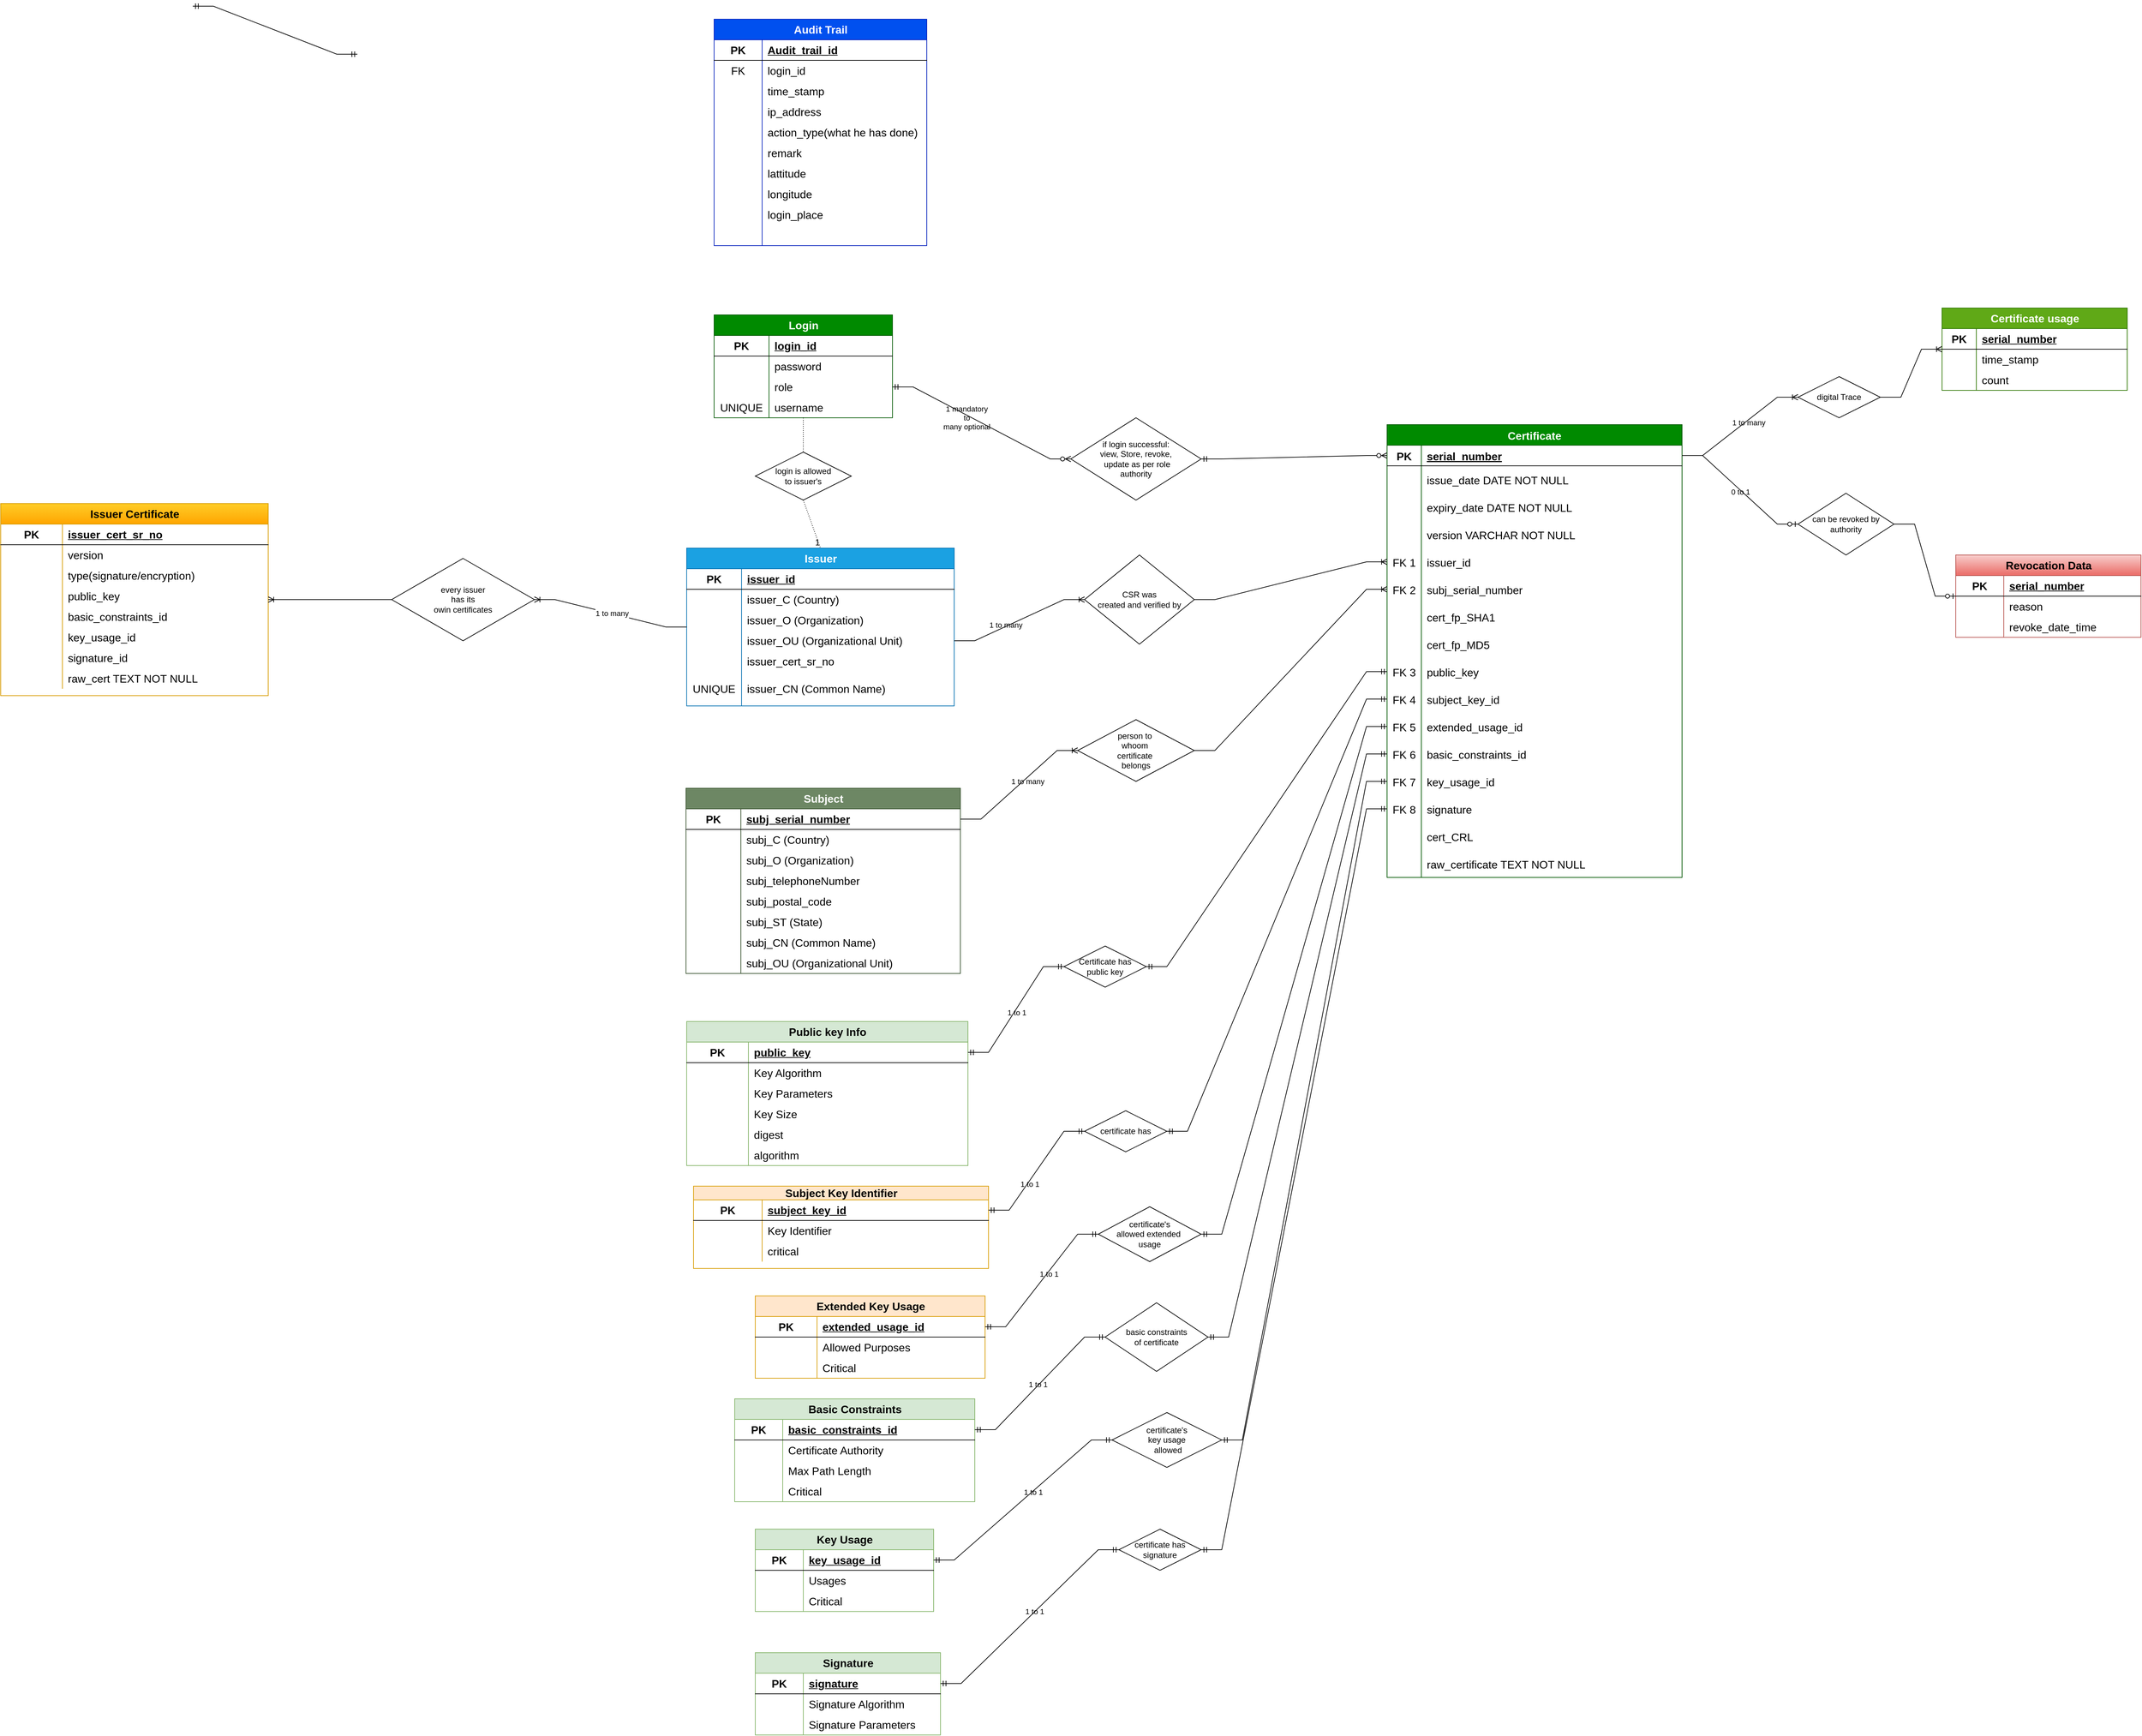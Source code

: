 <mxfile version="22.1.15" type="github">
  <diagram id="R2lEEEUBdFMjLlhIrx00" name="Page-1">
    <mxGraphModel dx="5178" dy="4161" grid="1" gridSize="10" guides="1" tooltips="1" connect="1" arrows="1" fold="1" page="1" pageScale="1" pageWidth="1169" pageHeight="827" math="0" shadow="0" extFonts="Permanent Marker^https://fonts.googleapis.com/css?family=Permanent+Marker">
      <root>
        <mxCell id="0" />
        <mxCell id="1" parent="0" />
        <mxCell id="PCRB14Bkoi_nJQecKA2T-1" value="Certificate" style="shape=table;startSize=30;container=1;collapsible=1;childLayout=tableLayout;fixedRows=1;rowLines=0;fontStyle=1;align=center;resizeLast=1;fillColor=#008a00;fontSize=16;labelBackgroundColor=none;fontColor=#ffffff;strokeColor=#005700;" vertex="1" parent="1">
          <mxGeometry x="-1169" y="-1890" width="430" height="660" as="geometry" />
        </mxCell>
        <mxCell id="PCRB14Bkoi_nJQecKA2T-2" value="" style="shape=partialRectangle;collapsible=0;dropTarget=0;pointerEvents=0;fillColor=none;points=[[0,0.5],[1,0.5]];portConstraint=eastwest;top=0;left=0;right=0;bottom=1;fontSize=16;labelBackgroundColor=none;" vertex="1" parent="PCRB14Bkoi_nJQecKA2T-1">
          <mxGeometry y="30" width="430" height="30" as="geometry" />
        </mxCell>
        <mxCell id="PCRB14Bkoi_nJQecKA2T-3" value="PK" style="shape=partialRectangle;overflow=hidden;connectable=0;fillColor=none;top=0;left=0;bottom=0;right=0;fontStyle=1;fontSize=16;labelBackgroundColor=none;" vertex="1" parent="PCRB14Bkoi_nJQecKA2T-2">
          <mxGeometry width="50" height="30" as="geometry">
            <mxRectangle width="50" height="30" as="alternateBounds" />
          </mxGeometry>
        </mxCell>
        <mxCell id="PCRB14Bkoi_nJQecKA2T-4" value="serial_number" style="shape=partialRectangle;overflow=hidden;connectable=0;fillColor=none;top=0;left=0;bottom=0;right=0;align=left;spacingLeft=6;fontStyle=5;fontSize=16;labelBackgroundColor=none;" vertex="1" parent="PCRB14Bkoi_nJQecKA2T-2">
          <mxGeometry x="50" width="380" height="30" as="geometry">
            <mxRectangle width="380" height="30" as="alternateBounds" />
          </mxGeometry>
        </mxCell>
        <mxCell id="PCRB14Bkoi_nJQecKA2T-5" value="" style="shape=partialRectangle;collapsible=0;dropTarget=0;pointerEvents=0;fillColor=none;points=[[0,0.5],[1,0.5]];portConstraint=eastwest;top=0;left=0;right=0;bottom=0;fontSize=16;labelBackgroundColor=none;" vertex="1" parent="PCRB14Bkoi_nJQecKA2T-1">
          <mxGeometry y="60" width="430" height="40" as="geometry" />
        </mxCell>
        <mxCell id="PCRB14Bkoi_nJQecKA2T-6" value="" style="shape=partialRectangle;overflow=hidden;connectable=0;fillColor=none;top=0;left=0;bottom=0;right=0;fontSize=16;labelBackgroundColor=none;" vertex="1" parent="PCRB14Bkoi_nJQecKA2T-5">
          <mxGeometry width="50" height="40" as="geometry">
            <mxRectangle width="50" height="40" as="alternateBounds" />
          </mxGeometry>
        </mxCell>
        <mxCell id="PCRB14Bkoi_nJQecKA2T-7" value="issue_date DATE NOT NULL" style="shape=partialRectangle;overflow=hidden;connectable=0;fillColor=none;top=0;left=0;bottom=0;right=0;align=left;spacingLeft=6;dashed=1;fontSize=16;labelBackgroundColor=none;" vertex="1" parent="PCRB14Bkoi_nJQecKA2T-5">
          <mxGeometry x="50" width="380" height="40" as="geometry">
            <mxRectangle width="380" height="40" as="alternateBounds" />
          </mxGeometry>
        </mxCell>
        <mxCell id="PCRB14Bkoi_nJQecKA2T-8" value="" style="shape=partialRectangle;collapsible=0;dropTarget=0;pointerEvents=0;fillColor=none;points=[[0,0.5],[1,0.5]];portConstraint=eastwest;top=0;left=0;right=0;bottom=0;fontSize=16;labelBackgroundColor=none;" vertex="1" parent="PCRB14Bkoi_nJQecKA2T-1">
          <mxGeometry y="100" width="430" height="40" as="geometry" />
        </mxCell>
        <mxCell id="PCRB14Bkoi_nJQecKA2T-9" value="" style="shape=partialRectangle;overflow=hidden;connectable=0;fillColor=none;top=0;left=0;bottom=0;right=0;fontSize=16;labelBackgroundColor=none;" vertex="1" parent="PCRB14Bkoi_nJQecKA2T-8">
          <mxGeometry width="50" height="40" as="geometry">
            <mxRectangle width="50" height="40" as="alternateBounds" />
          </mxGeometry>
        </mxCell>
        <mxCell id="PCRB14Bkoi_nJQecKA2T-10" value="expiry_date DATE NOT NULL" style="shape=partialRectangle;overflow=hidden;connectable=0;fillColor=none;top=0;left=0;bottom=0;right=0;align=left;spacingLeft=6;dashed=1;fontSize=16;labelBackgroundColor=none;" vertex="1" parent="PCRB14Bkoi_nJQecKA2T-8">
          <mxGeometry x="50" width="380" height="40" as="geometry">
            <mxRectangle width="380" height="40" as="alternateBounds" />
          </mxGeometry>
        </mxCell>
        <mxCell id="PCRB14Bkoi_nJQecKA2T-11" value="" style="shape=partialRectangle;collapsible=0;dropTarget=0;pointerEvents=0;fillColor=none;points=[[0,0.5],[1,0.5]];portConstraint=eastwest;top=0;left=0;right=0;bottom=0;fontSize=16;labelBackgroundColor=none;" vertex="1" parent="PCRB14Bkoi_nJQecKA2T-1">
          <mxGeometry y="140" width="430" height="40" as="geometry" />
        </mxCell>
        <mxCell id="PCRB14Bkoi_nJQecKA2T-12" value="" style="shape=partialRectangle;overflow=hidden;connectable=0;fillColor=none;top=0;left=0;bottom=0;right=0;fontSize=16;labelBackgroundColor=none;" vertex="1" parent="PCRB14Bkoi_nJQecKA2T-11">
          <mxGeometry width="50" height="40" as="geometry">
            <mxRectangle width="50" height="40" as="alternateBounds" />
          </mxGeometry>
        </mxCell>
        <mxCell id="PCRB14Bkoi_nJQecKA2T-13" value="version VARCHAR NOT NULL" style="shape=partialRectangle;overflow=hidden;connectable=0;fillColor=none;top=0;left=0;bottom=0;right=0;align=left;spacingLeft=6;dashed=1;fontSize=16;labelBackgroundColor=none;" vertex="1" parent="PCRB14Bkoi_nJQecKA2T-11">
          <mxGeometry x="50" width="380" height="40" as="geometry">
            <mxRectangle width="380" height="40" as="alternateBounds" />
          </mxGeometry>
        </mxCell>
        <mxCell id="PCRB14Bkoi_nJQecKA2T-14" value="" style="shape=partialRectangle;collapsible=0;dropTarget=0;pointerEvents=0;fillColor=none;points=[[0,0.5],[1,0.5]];portConstraint=eastwest;top=0;left=0;right=0;bottom=0;fontSize=16;labelBackgroundColor=none;" vertex="1" parent="PCRB14Bkoi_nJQecKA2T-1">
          <mxGeometry y="180" width="430" height="40" as="geometry" />
        </mxCell>
        <mxCell id="PCRB14Bkoi_nJQecKA2T-15" value="FK 1" style="shape=partialRectangle;overflow=hidden;connectable=0;fillColor=none;top=0;left=0;bottom=0;right=0;fontSize=16;labelBackgroundColor=none;" vertex="1" parent="PCRB14Bkoi_nJQecKA2T-14">
          <mxGeometry width="50" height="40" as="geometry">
            <mxRectangle width="50" height="40" as="alternateBounds" />
          </mxGeometry>
        </mxCell>
        <mxCell id="PCRB14Bkoi_nJQecKA2T-16" value="issuer_id" style="shape=partialRectangle;overflow=hidden;connectable=0;fillColor=none;top=0;left=0;bottom=0;right=0;align=left;spacingLeft=6;dashed=1;fontSize=16;labelBackgroundColor=none;" vertex="1" parent="PCRB14Bkoi_nJQecKA2T-14">
          <mxGeometry x="50" width="380" height="40" as="geometry">
            <mxRectangle width="380" height="40" as="alternateBounds" />
          </mxGeometry>
        </mxCell>
        <mxCell id="PCRB14Bkoi_nJQecKA2T-17" value="" style="shape=partialRectangle;collapsible=0;dropTarget=0;pointerEvents=0;fillColor=none;points=[[0,0.5],[1,0.5]];portConstraint=eastwest;top=0;left=0;right=0;bottom=0;fontSize=16;labelBackgroundColor=none;" vertex="1" parent="PCRB14Bkoi_nJQecKA2T-1">
          <mxGeometry y="220" width="430" height="40" as="geometry" />
        </mxCell>
        <mxCell id="PCRB14Bkoi_nJQecKA2T-18" value="FK 2" style="shape=partialRectangle;overflow=hidden;connectable=0;fillColor=none;top=0;left=0;bottom=0;right=0;fontSize=16;labelBackgroundColor=none;" vertex="1" parent="PCRB14Bkoi_nJQecKA2T-17">
          <mxGeometry width="50" height="40" as="geometry">
            <mxRectangle width="50" height="40" as="alternateBounds" />
          </mxGeometry>
        </mxCell>
        <mxCell id="PCRB14Bkoi_nJQecKA2T-19" value="subj_serial_number" style="shape=partialRectangle;overflow=hidden;connectable=0;fillColor=none;top=0;left=0;bottom=0;right=0;align=left;spacingLeft=6;dashed=1;fontSize=16;labelBackgroundColor=none;" vertex="1" parent="PCRB14Bkoi_nJQecKA2T-17">
          <mxGeometry x="50" width="380" height="40" as="geometry">
            <mxRectangle width="380" height="40" as="alternateBounds" />
          </mxGeometry>
        </mxCell>
        <mxCell id="PCRB14Bkoi_nJQecKA2T-20" value="" style="shape=partialRectangle;collapsible=0;dropTarget=0;pointerEvents=0;fillColor=none;points=[[0,0.5],[1,0.5]];portConstraint=eastwest;top=0;left=0;right=0;bottom=0;fontSize=16;labelBackgroundColor=none;" vertex="1" parent="PCRB14Bkoi_nJQecKA2T-1">
          <mxGeometry y="260" width="430" height="40" as="geometry" />
        </mxCell>
        <mxCell id="PCRB14Bkoi_nJQecKA2T-21" value="" style="shape=partialRectangle;overflow=hidden;connectable=0;fillColor=none;top=0;left=0;bottom=0;right=0;fontSize=16;labelBackgroundColor=none;" vertex="1" parent="PCRB14Bkoi_nJQecKA2T-20">
          <mxGeometry width="50" height="40" as="geometry">
            <mxRectangle width="50" height="40" as="alternateBounds" />
          </mxGeometry>
        </mxCell>
        <mxCell id="PCRB14Bkoi_nJQecKA2T-22" value="cert_fp_SHA1" style="shape=partialRectangle;overflow=hidden;connectable=0;fillColor=none;top=0;left=0;bottom=0;right=0;align=left;spacingLeft=6;dashed=1;fontSize=16;labelBackgroundColor=none;" vertex="1" parent="PCRB14Bkoi_nJQecKA2T-20">
          <mxGeometry x="50" width="380" height="40" as="geometry">
            <mxRectangle width="380" height="40" as="alternateBounds" />
          </mxGeometry>
        </mxCell>
        <mxCell id="PCRB14Bkoi_nJQecKA2T-23" value="" style="shape=partialRectangle;collapsible=0;dropTarget=0;pointerEvents=0;fillColor=none;points=[[0,0.5],[1,0.5]];portConstraint=eastwest;top=0;left=0;right=0;bottom=0;fontSize=16;labelBackgroundColor=none;" vertex="1" parent="PCRB14Bkoi_nJQecKA2T-1">
          <mxGeometry y="300" width="430" height="40" as="geometry" />
        </mxCell>
        <mxCell id="PCRB14Bkoi_nJQecKA2T-24" value="" style="shape=partialRectangle;overflow=hidden;connectable=0;fillColor=none;top=0;left=0;bottom=0;right=0;fontSize=16;labelBackgroundColor=none;" vertex="1" parent="PCRB14Bkoi_nJQecKA2T-23">
          <mxGeometry width="50" height="40" as="geometry">
            <mxRectangle width="50" height="40" as="alternateBounds" />
          </mxGeometry>
        </mxCell>
        <mxCell id="PCRB14Bkoi_nJQecKA2T-25" value="cert_fp_MD5" style="shape=partialRectangle;overflow=hidden;connectable=0;fillColor=none;top=0;left=0;bottom=0;right=0;align=left;spacingLeft=6;dashed=1;fontSize=16;labelBackgroundColor=none;" vertex="1" parent="PCRB14Bkoi_nJQecKA2T-23">
          <mxGeometry x="50" width="380" height="40" as="geometry">
            <mxRectangle width="380" height="40" as="alternateBounds" />
          </mxGeometry>
        </mxCell>
        <mxCell id="PCRB14Bkoi_nJQecKA2T-26" value="" style="shape=partialRectangle;collapsible=0;dropTarget=0;pointerEvents=0;fillColor=none;points=[[0,0.5],[1,0.5]];portConstraint=eastwest;top=0;left=0;right=0;bottom=0;fontSize=16;labelBackgroundColor=none;" vertex="1" parent="PCRB14Bkoi_nJQecKA2T-1">
          <mxGeometry y="340" width="430" height="40" as="geometry" />
        </mxCell>
        <mxCell id="PCRB14Bkoi_nJQecKA2T-27" value="FK 3" style="shape=partialRectangle;overflow=hidden;connectable=0;fillColor=none;top=0;left=0;bottom=0;right=0;fontSize=16;labelBackgroundColor=none;" vertex="1" parent="PCRB14Bkoi_nJQecKA2T-26">
          <mxGeometry width="50" height="40" as="geometry">
            <mxRectangle width="50" height="40" as="alternateBounds" />
          </mxGeometry>
        </mxCell>
        <mxCell id="PCRB14Bkoi_nJQecKA2T-28" value="public_key" style="shape=partialRectangle;overflow=hidden;connectable=0;fillColor=none;top=0;left=0;bottom=0;right=0;align=left;spacingLeft=6;dashed=1;fontSize=16;labelBackgroundColor=none;" vertex="1" parent="PCRB14Bkoi_nJQecKA2T-26">
          <mxGeometry x="50" width="380" height="40" as="geometry">
            <mxRectangle width="380" height="40" as="alternateBounds" />
          </mxGeometry>
        </mxCell>
        <mxCell id="PCRB14Bkoi_nJQecKA2T-29" value="" style="shape=partialRectangle;collapsible=0;dropTarget=0;pointerEvents=0;fillColor=none;points=[[0,0.5],[1,0.5]];portConstraint=eastwest;top=0;left=0;right=0;bottom=0;fontSize=16;labelBackgroundColor=none;" vertex="1" parent="PCRB14Bkoi_nJQecKA2T-1">
          <mxGeometry y="380" width="430" height="40" as="geometry" />
        </mxCell>
        <mxCell id="PCRB14Bkoi_nJQecKA2T-30" value="FK 4" style="shape=partialRectangle;overflow=hidden;connectable=0;fillColor=none;top=0;left=0;bottom=0;right=0;fontSize=16;labelBackgroundColor=none;" vertex="1" parent="PCRB14Bkoi_nJQecKA2T-29">
          <mxGeometry width="50" height="40" as="geometry">
            <mxRectangle width="50" height="40" as="alternateBounds" />
          </mxGeometry>
        </mxCell>
        <mxCell id="PCRB14Bkoi_nJQecKA2T-31" value="subject_key_id" style="shape=partialRectangle;overflow=hidden;connectable=0;fillColor=none;top=0;left=0;bottom=0;right=0;align=left;spacingLeft=6;dashed=1;fontSize=16;labelBackgroundColor=none;" vertex="1" parent="PCRB14Bkoi_nJQecKA2T-29">
          <mxGeometry x="50" width="380" height="40" as="geometry">
            <mxRectangle width="380" height="40" as="alternateBounds" />
          </mxGeometry>
        </mxCell>
        <mxCell id="PCRB14Bkoi_nJQecKA2T-32" value="" style="shape=partialRectangle;collapsible=0;dropTarget=0;pointerEvents=0;fillColor=none;points=[[0,0.5],[1,0.5]];portConstraint=eastwest;top=0;left=0;right=0;bottom=0;fontSize=16;labelBackgroundColor=none;" vertex="1" parent="PCRB14Bkoi_nJQecKA2T-1">
          <mxGeometry y="420" width="430" height="40" as="geometry" />
        </mxCell>
        <mxCell id="PCRB14Bkoi_nJQecKA2T-33" value="FK 5" style="shape=partialRectangle;overflow=hidden;connectable=0;fillColor=none;top=0;left=0;bottom=0;right=0;fontSize=16;labelBackgroundColor=none;" vertex="1" parent="PCRB14Bkoi_nJQecKA2T-32">
          <mxGeometry width="50" height="40" as="geometry">
            <mxRectangle width="50" height="40" as="alternateBounds" />
          </mxGeometry>
        </mxCell>
        <mxCell id="PCRB14Bkoi_nJQecKA2T-34" value="extended_usage_id" style="shape=partialRectangle;overflow=hidden;connectable=0;fillColor=none;top=0;left=0;bottom=0;right=0;align=left;spacingLeft=6;dashed=1;fontSize=16;labelBackgroundColor=none;" vertex="1" parent="PCRB14Bkoi_nJQecKA2T-32">
          <mxGeometry x="50" width="380" height="40" as="geometry">
            <mxRectangle width="380" height="40" as="alternateBounds" />
          </mxGeometry>
        </mxCell>
        <mxCell id="PCRB14Bkoi_nJQecKA2T-35" value="" style="shape=partialRectangle;collapsible=0;dropTarget=0;pointerEvents=0;fillColor=none;points=[[0,0.5],[1,0.5]];portConstraint=eastwest;top=0;left=0;right=0;bottom=0;fontSize=16;labelBackgroundColor=none;" vertex="1" parent="PCRB14Bkoi_nJQecKA2T-1">
          <mxGeometry y="460" width="430" height="40" as="geometry" />
        </mxCell>
        <mxCell id="PCRB14Bkoi_nJQecKA2T-36" value="FK 6" style="shape=partialRectangle;overflow=hidden;connectable=0;fillColor=none;top=0;left=0;bottom=0;right=0;fontSize=16;labelBackgroundColor=none;" vertex="1" parent="PCRB14Bkoi_nJQecKA2T-35">
          <mxGeometry width="50" height="40" as="geometry">
            <mxRectangle width="50" height="40" as="alternateBounds" />
          </mxGeometry>
        </mxCell>
        <mxCell id="PCRB14Bkoi_nJQecKA2T-37" value="basic_constraints_id" style="shape=partialRectangle;overflow=hidden;connectable=0;fillColor=none;top=0;left=0;bottom=0;right=0;align=left;spacingLeft=6;dashed=1;fontSize=16;labelBackgroundColor=none;" vertex="1" parent="PCRB14Bkoi_nJQecKA2T-35">
          <mxGeometry x="50" width="380" height="40" as="geometry">
            <mxRectangle width="380" height="40" as="alternateBounds" />
          </mxGeometry>
        </mxCell>
        <mxCell id="PCRB14Bkoi_nJQecKA2T-38" value="" style="shape=partialRectangle;collapsible=0;dropTarget=0;pointerEvents=0;fillColor=none;points=[[0,0.5],[1,0.5]];portConstraint=eastwest;top=0;left=0;right=0;bottom=0;fontSize=16;labelBackgroundColor=none;" vertex="1" parent="PCRB14Bkoi_nJQecKA2T-1">
          <mxGeometry y="500" width="430" height="40" as="geometry" />
        </mxCell>
        <mxCell id="PCRB14Bkoi_nJQecKA2T-39" value="FK 7" style="shape=partialRectangle;overflow=hidden;connectable=0;fillColor=none;top=0;left=0;bottom=0;right=0;fontSize=16;labelBackgroundColor=none;" vertex="1" parent="PCRB14Bkoi_nJQecKA2T-38">
          <mxGeometry width="50" height="40" as="geometry">
            <mxRectangle width="50" height="40" as="alternateBounds" />
          </mxGeometry>
        </mxCell>
        <mxCell id="PCRB14Bkoi_nJQecKA2T-40" value="key_usage_id" style="shape=partialRectangle;overflow=hidden;connectable=0;fillColor=none;top=0;left=0;bottom=0;right=0;align=left;spacingLeft=6;dashed=1;fontSize=16;labelBackgroundColor=none;" vertex="1" parent="PCRB14Bkoi_nJQecKA2T-38">
          <mxGeometry x="50" width="380" height="40" as="geometry">
            <mxRectangle width="380" height="40" as="alternateBounds" />
          </mxGeometry>
        </mxCell>
        <mxCell id="PCRB14Bkoi_nJQecKA2T-41" value="" style="shape=partialRectangle;collapsible=0;dropTarget=0;pointerEvents=0;fillColor=none;points=[[0,0.5],[1,0.5]];portConstraint=eastwest;top=0;left=0;right=0;bottom=0;fontSize=16;labelBackgroundColor=none;" vertex="1" parent="PCRB14Bkoi_nJQecKA2T-1">
          <mxGeometry y="540" width="430" height="40" as="geometry" />
        </mxCell>
        <mxCell id="PCRB14Bkoi_nJQecKA2T-42" value="FK 8" style="shape=partialRectangle;overflow=hidden;connectable=0;fillColor=none;top=0;left=0;bottom=0;right=0;fontSize=16;labelBackgroundColor=none;" vertex="1" parent="PCRB14Bkoi_nJQecKA2T-41">
          <mxGeometry width="50" height="40" as="geometry">
            <mxRectangle width="50" height="40" as="alternateBounds" />
          </mxGeometry>
        </mxCell>
        <mxCell id="PCRB14Bkoi_nJQecKA2T-43" value="signature" style="shape=partialRectangle;overflow=hidden;connectable=0;fillColor=none;top=0;left=0;bottom=0;right=0;align=left;spacingLeft=6;dashed=1;fontSize=16;labelBackgroundColor=none;" vertex="1" parent="PCRB14Bkoi_nJQecKA2T-41">
          <mxGeometry x="50" width="380" height="40" as="geometry">
            <mxRectangle width="380" height="40" as="alternateBounds" />
          </mxGeometry>
        </mxCell>
        <mxCell id="PCRB14Bkoi_nJQecKA2T-355" value="" style="shape=partialRectangle;collapsible=0;dropTarget=0;pointerEvents=0;fillColor=none;points=[[0,0.5],[1,0.5]];portConstraint=eastwest;top=0;left=0;right=0;bottom=0;fontSize=16;labelBackgroundColor=none;" vertex="1" parent="PCRB14Bkoi_nJQecKA2T-1">
          <mxGeometry y="580" width="430" height="40" as="geometry" />
        </mxCell>
        <mxCell id="PCRB14Bkoi_nJQecKA2T-356" value="" style="shape=partialRectangle;overflow=hidden;connectable=0;fillColor=none;top=0;left=0;bottom=0;right=0;fontSize=16;labelBackgroundColor=none;" vertex="1" parent="PCRB14Bkoi_nJQecKA2T-355">
          <mxGeometry width="50" height="40" as="geometry">
            <mxRectangle width="50" height="40" as="alternateBounds" />
          </mxGeometry>
        </mxCell>
        <mxCell id="PCRB14Bkoi_nJQecKA2T-357" value="cert_CRL" style="shape=partialRectangle;overflow=hidden;connectable=0;fillColor=none;top=0;left=0;bottom=0;right=0;align=left;spacingLeft=6;dashed=1;fontSize=16;labelBackgroundColor=none;" vertex="1" parent="PCRB14Bkoi_nJQecKA2T-355">
          <mxGeometry x="50" width="380" height="40" as="geometry">
            <mxRectangle width="380" height="40" as="alternateBounds" />
          </mxGeometry>
        </mxCell>
        <mxCell id="PCRB14Bkoi_nJQecKA2T-44" value="" style="shape=partialRectangle;collapsible=0;dropTarget=0;pointerEvents=0;fillColor=none;points=[[0,0.5],[1,0.5]];portConstraint=eastwest;top=0;left=0;right=0;bottom=0;fontSize=16;labelBackgroundColor=none;" vertex="1" parent="PCRB14Bkoi_nJQecKA2T-1">
          <mxGeometry y="620" width="430" height="40" as="geometry" />
        </mxCell>
        <mxCell id="PCRB14Bkoi_nJQecKA2T-45" value="" style="shape=partialRectangle;overflow=hidden;connectable=0;fillColor=none;top=0;left=0;bottom=0;right=0;fontSize=16;labelBackgroundColor=none;" vertex="1" parent="PCRB14Bkoi_nJQecKA2T-44">
          <mxGeometry width="50" height="40" as="geometry">
            <mxRectangle width="50" height="40" as="alternateBounds" />
          </mxGeometry>
        </mxCell>
        <mxCell id="PCRB14Bkoi_nJQecKA2T-46" value="raw_certificate TEXT NOT NULL" style="shape=partialRectangle;overflow=hidden;connectable=0;fillColor=none;top=0;left=0;bottom=0;right=0;align=left;spacingLeft=6;dashed=1;fontSize=16;labelBackgroundColor=none;" vertex="1" parent="PCRB14Bkoi_nJQecKA2T-44">
          <mxGeometry x="50" width="380" height="40" as="geometry">
            <mxRectangle width="380" height="40" as="alternateBounds" />
          </mxGeometry>
        </mxCell>
        <mxCell id="PCRB14Bkoi_nJQecKA2T-47" value="Subject" style="shape=table;startSize=30;container=1;collapsible=1;childLayout=tableLayout;fixedRows=1;rowLines=0;fontStyle=1;align=center;resizeLast=1;html=1;fontSize=16;labelBackgroundColor=none;fillColor=#6d8764;fontColor=#ffffff;strokeColor=#3A5431;" vertex="1" parent="1">
          <mxGeometry x="-2191" y="-1360" width="400" height="270" as="geometry" />
        </mxCell>
        <mxCell id="PCRB14Bkoi_nJQecKA2T-48" value="" style="shape=tableRow;horizontal=0;startSize=0;swimlaneHead=0;swimlaneBody=0;fillColor=none;collapsible=0;dropTarget=0;points=[[0,0.5],[1,0.5]];portConstraint=eastwest;top=0;left=0;right=0;bottom=1;fontSize=16;labelBackgroundColor=none;" vertex="1" parent="PCRB14Bkoi_nJQecKA2T-47">
          <mxGeometry y="30" width="400" height="30" as="geometry" />
        </mxCell>
        <mxCell id="PCRB14Bkoi_nJQecKA2T-49" value="PK" style="shape=partialRectangle;connectable=0;fillColor=none;top=0;left=0;bottom=0;right=0;fontStyle=1;overflow=hidden;whiteSpace=wrap;html=1;fontSize=16;labelBackgroundColor=none;" vertex="1" parent="PCRB14Bkoi_nJQecKA2T-48">
          <mxGeometry width="80" height="30" as="geometry">
            <mxRectangle width="80" height="30" as="alternateBounds" />
          </mxGeometry>
        </mxCell>
        <mxCell id="PCRB14Bkoi_nJQecKA2T-50" value="subj_serial_number" style="shape=partialRectangle;connectable=0;fillColor=none;top=0;left=0;bottom=0;right=0;align=left;spacingLeft=6;fontStyle=5;overflow=hidden;whiteSpace=wrap;html=1;fontSize=16;labelBackgroundColor=none;" vertex="1" parent="PCRB14Bkoi_nJQecKA2T-48">
          <mxGeometry x="80" width="320" height="30" as="geometry">
            <mxRectangle width="320" height="30" as="alternateBounds" />
          </mxGeometry>
        </mxCell>
        <mxCell id="PCRB14Bkoi_nJQecKA2T-51" value="" style="shape=tableRow;horizontal=0;startSize=0;swimlaneHead=0;swimlaneBody=0;fillColor=none;collapsible=0;dropTarget=0;points=[[0,0.5],[1,0.5]];portConstraint=eastwest;top=0;left=0;right=0;bottom=0;fontSize=16;labelBackgroundColor=none;" vertex="1" parent="PCRB14Bkoi_nJQecKA2T-47">
          <mxGeometry y="60" width="400" height="30" as="geometry" />
        </mxCell>
        <mxCell id="PCRB14Bkoi_nJQecKA2T-52" value="" style="shape=partialRectangle;connectable=0;fillColor=none;top=0;left=0;bottom=0;right=0;editable=1;overflow=hidden;whiteSpace=wrap;html=1;fontSize=16;labelBackgroundColor=none;" vertex="1" parent="PCRB14Bkoi_nJQecKA2T-51">
          <mxGeometry width="80" height="30" as="geometry">
            <mxRectangle width="80" height="30" as="alternateBounds" />
          </mxGeometry>
        </mxCell>
        <mxCell id="PCRB14Bkoi_nJQecKA2T-53" value="subj_C (Country)" style="shape=partialRectangle;connectable=0;fillColor=none;top=0;left=0;bottom=0;right=0;align=left;spacingLeft=6;overflow=hidden;whiteSpace=wrap;html=1;fontSize=16;labelBackgroundColor=none;" vertex="1" parent="PCRB14Bkoi_nJQecKA2T-51">
          <mxGeometry x="80" width="320" height="30" as="geometry">
            <mxRectangle width="320" height="30" as="alternateBounds" />
          </mxGeometry>
        </mxCell>
        <mxCell id="PCRB14Bkoi_nJQecKA2T-54" value="" style="shape=tableRow;horizontal=0;startSize=0;swimlaneHead=0;swimlaneBody=0;fillColor=none;collapsible=0;dropTarget=0;points=[[0,0.5],[1,0.5]];portConstraint=eastwest;top=0;left=0;right=0;bottom=0;fontSize=16;labelBackgroundColor=none;" vertex="1" parent="PCRB14Bkoi_nJQecKA2T-47">
          <mxGeometry y="90" width="400" height="30" as="geometry" />
        </mxCell>
        <mxCell id="PCRB14Bkoi_nJQecKA2T-55" value="" style="shape=partialRectangle;connectable=0;fillColor=none;top=0;left=0;bottom=0;right=0;editable=1;overflow=hidden;whiteSpace=wrap;html=1;fontSize=16;labelBackgroundColor=none;" vertex="1" parent="PCRB14Bkoi_nJQecKA2T-54">
          <mxGeometry width="80" height="30" as="geometry">
            <mxRectangle width="80" height="30" as="alternateBounds" />
          </mxGeometry>
        </mxCell>
        <mxCell id="PCRB14Bkoi_nJQecKA2T-56" value="subj_O (Organization)" style="shape=partialRectangle;connectable=0;fillColor=none;top=0;left=0;bottom=0;right=0;align=left;spacingLeft=6;overflow=hidden;whiteSpace=wrap;html=1;fontSize=16;labelBackgroundColor=none;" vertex="1" parent="PCRB14Bkoi_nJQecKA2T-54">
          <mxGeometry x="80" width="320" height="30" as="geometry">
            <mxRectangle width="320" height="30" as="alternateBounds" />
          </mxGeometry>
        </mxCell>
        <mxCell id="PCRB14Bkoi_nJQecKA2T-57" value="" style="shape=tableRow;horizontal=0;startSize=0;swimlaneHead=0;swimlaneBody=0;fillColor=none;collapsible=0;dropTarget=0;points=[[0,0.5],[1,0.5]];portConstraint=eastwest;top=0;left=0;right=0;bottom=0;fontSize=16;labelBackgroundColor=none;" vertex="1" parent="PCRB14Bkoi_nJQecKA2T-47">
          <mxGeometry y="120" width="400" height="30" as="geometry" />
        </mxCell>
        <mxCell id="PCRB14Bkoi_nJQecKA2T-58" value="" style="shape=partialRectangle;connectable=0;fillColor=none;top=0;left=0;bottom=0;right=0;editable=1;overflow=hidden;whiteSpace=wrap;html=1;fontSize=16;labelBackgroundColor=none;" vertex="1" parent="PCRB14Bkoi_nJQecKA2T-57">
          <mxGeometry width="80" height="30" as="geometry">
            <mxRectangle width="80" height="30" as="alternateBounds" />
          </mxGeometry>
        </mxCell>
        <mxCell id="PCRB14Bkoi_nJQecKA2T-59" value="subj_telephoneNumber" style="shape=partialRectangle;connectable=0;fillColor=none;top=0;left=0;bottom=0;right=0;align=left;spacingLeft=6;overflow=hidden;whiteSpace=wrap;html=1;fontSize=16;labelBackgroundColor=none;" vertex="1" parent="PCRB14Bkoi_nJQecKA2T-57">
          <mxGeometry x="80" width="320" height="30" as="geometry">
            <mxRectangle width="320" height="30" as="alternateBounds" />
          </mxGeometry>
        </mxCell>
        <mxCell id="PCRB14Bkoi_nJQecKA2T-60" value="" style="shape=tableRow;horizontal=0;startSize=0;swimlaneHead=0;swimlaneBody=0;fillColor=none;collapsible=0;dropTarget=0;points=[[0,0.5],[1,0.5]];portConstraint=eastwest;top=0;left=0;right=0;bottom=0;fontSize=16;labelBackgroundColor=none;" vertex="1" parent="PCRB14Bkoi_nJQecKA2T-47">
          <mxGeometry y="150" width="400" height="30" as="geometry" />
        </mxCell>
        <mxCell id="PCRB14Bkoi_nJQecKA2T-61" value="" style="shape=partialRectangle;connectable=0;fillColor=none;top=0;left=0;bottom=0;right=0;editable=1;overflow=hidden;whiteSpace=wrap;html=1;fontSize=16;labelBackgroundColor=none;" vertex="1" parent="PCRB14Bkoi_nJQecKA2T-60">
          <mxGeometry width="80" height="30" as="geometry">
            <mxRectangle width="80" height="30" as="alternateBounds" />
          </mxGeometry>
        </mxCell>
        <mxCell id="PCRB14Bkoi_nJQecKA2T-62" value="subj_postal_code" style="shape=partialRectangle;connectable=0;fillColor=none;top=0;left=0;bottom=0;right=0;align=left;spacingLeft=6;overflow=hidden;whiteSpace=wrap;html=1;fontSize=16;labelBackgroundColor=none;" vertex="1" parent="PCRB14Bkoi_nJQecKA2T-60">
          <mxGeometry x="80" width="320" height="30" as="geometry">
            <mxRectangle width="320" height="30" as="alternateBounds" />
          </mxGeometry>
        </mxCell>
        <mxCell id="PCRB14Bkoi_nJQecKA2T-63" value="" style="shape=tableRow;horizontal=0;startSize=0;swimlaneHead=0;swimlaneBody=0;fillColor=none;collapsible=0;dropTarget=0;points=[[0,0.5],[1,0.5]];portConstraint=eastwest;top=0;left=0;right=0;bottom=0;fontSize=16;labelBackgroundColor=none;" vertex="1" parent="PCRB14Bkoi_nJQecKA2T-47">
          <mxGeometry y="180" width="400" height="30" as="geometry" />
        </mxCell>
        <mxCell id="PCRB14Bkoi_nJQecKA2T-64" value="" style="shape=partialRectangle;connectable=0;fillColor=none;top=0;left=0;bottom=0;right=0;editable=1;overflow=hidden;whiteSpace=wrap;html=1;fontSize=16;labelBackgroundColor=none;" vertex="1" parent="PCRB14Bkoi_nJQecKA2T-63">
          <mxGeometry width="80" height="30" as="geometry">
            <mxRectangle width="80" height="30" as="alternateBounds" />
          </mxGeometry>
        </mxCell>
        <mxCell id="PCRB14Bkoi_nJQecKA2T-65" value="subj_ST (State)" style="shape=partialRectangle;connectable=0;fillColor=none;top=0;left=0;bottom=0;right=0;align=left;spacingLeft=6;overflow=hidden;whiteSpace=wrap;html=1;fontSize=16;labelBackgroundColor=none;" vertex="1" parent="PCRB14Bkoi_nJQecKA2T-63">
          <mxGeometry x="80" width="320" height="30" as="geometry">
            <mxRectangle width="320" height="30" as="alternateBounds" />
          </mxGeometry>
        </mxCell>
        <mxCell id="PCRB14Bkoi_nJQecKA2T-66" value="" style="shape=tableRow;horizontal=0;startSize=0;swimlaneHead=0;swimlaneBody=0;fillColor=none;collapsible=0;dropTarget=0;points=[[0,0.5],[1,0.5]];portConstraint=eastwest;top=0;left=0;right=0;bottom=0;fontSize=16;labelBackgroundColor=none;" vertex="1" parent="PCRB14Bkoi_nJQecKA2T-47">
          <mxGeometry y="210" width="400" height="30" as="geometry" />
        </mxCell>
        <mxCell id="PCRB14Bkoi_nJQecKA2T-67" value="" style="shape=partialRectangle;connectable=0;fillColor=none;top=0;left=0;bottom=0;right=0;editable=1;overflow=hidden;whiteSpace=wrap;html=1;fontSize=16;labelBackgroundColor=none;" vertex="1" parent="PCRB14Bkoi_nJQecKA2T-66">
          <mxGeometry width="80" height="30" as="geometry">
            <mxRectangle width="80" height="30" as="alternateBounds" />
          </mxGeometry>
        </mxCell>
        <mxCell id="PCRB14Bkoi_nJQecKA2T-68" value="subj_CN (Common Name)" style="shape=partialRectangle;connectable=0;fillColor=none;top=0;left=0;bottom=0;right=0;align=left;spacingLeft=6;overflow=hidden;whiteSpace=wrap;html=1;fontSize=16;labelBackgroundColor=none;" vertex="1" parent="PCRB14Bkoi_nJQecKA2T-66">
          <mxGeometry x="80" width="320" height="30" as="geometry">
            <mxRectangle width="320" height="30" as="alternateBounds" />
          </mxGeometry>
        </mxCell>
        <mxCell id="PCRB14Bkoi_nJQecKA2T-69" value="" style="shape=tableRow;horizontal=0;startSize=0;swimlaneHead=0;swimlaneBody=0;fillColor=none;collapsible=0;dropTarget=0;points=[[0,0.5],[1,0.5]];portConstraint=eastwest;top=0;left=0;right=0;bottom=0;fontSize=16;labelBackgroundColor=none;" vertex="1" parent="PCRB14Bkoi_nJQecKA2T-47">
          <mxGeometry y="240" width="400" height="30" as="geometry" />
        </mxCell>
        <mxCell id="PCRB14Bkoi_nJQecKA2T-70" value="" style="shape=partialRectangle;connectable=0;fillColor=none;top=0;left=0;bottom=0;right=0;editable=1;overflow=hidden;whiteSpace=wrap;html=1;fontSize=16;labelBackgroundColor=none;" vertex="1" parent="PCRB14Bkoi_nJQecKA2T-69">
          <mxGeometry width="80" height="30" as="geometry">
            <mxRectangle width="80" height="30" as="alternateBounds" />
          </mxGeometry>
        </mxCell>
        <mxCell id="PCRB14Bkoi_nJQecKA2T-71" value="subj_OU (Organizational Unit)" style="shape=partialRectangle;connectable=0;fillColor=none;top=0;left=0;bottom=0;right=0;align=left;spacingLeft=6;overflow=hidden;whiteSpace=wrap;html=1;fontSize=16;labelBackgroundColor=none;" vertex="1" parent="PCRB14Bkoi_nJQecKA2T-69">
          <mxGeometry x="80" width="320" height="30" as="geometry">
            <mxRectangle width="320" height="30" as="alternateBounds" />
          </mxGeometry>
        </mxCell>
        <mxCell id="PCRB14Bkoi_nJQecKA2T-72" value="Issuer" style="shape=table;startSize=30;container=1;collapsible=1;childLayout=tableLayout;fixedRows=1;rowLines=0;fontStyle=1;align=center;resizeLast=1;html=1;fontSize=16;labelBackgroundColor=none;fillColor=#1ba1e2;fontColor=#ffffff;strokeColor=#006EAF;" vertex="1" parent="1">
          <mxGeometry x="-2190" y="-1710" width="390" height="230" as="geometry" />
        </mxCell>
        <mxCell id="PCRB14Bkoi_nJQecKA2T-73" value="" style="shape=tableRow;horizontal=0;startSize=0;swimlaneHead=0;swimlaneBody=0;fillColor=none;collapsible=0;dropTarget=0;points=[[0,0.5],[1,0.5]];portConstraint=eastwest;top=0;left=0;right=0;bottom=1;fontSize=16;labelBackgroundColor=none;" vertex="1" parent="PCRB14Bkoi_nJQecKA2T-72">
          <mxGeometry y="30" width="390" height="30" as="geometry" />
        </mxCell>
        <mxCell id="PCRB14Bkoi_nJQecKA2T-74" value="PK" style="shape=partialRectangle;connectable=0;fillColor=none;top=0;left=0;bottom=0;right=0;fontStyle=1;overflow=hidden;whiteSpace=wrap;html=1;fontSize=16;labelBackgroundColor=none;" vertex="1" parent="PCRB14Bkoi_nJQecKA2T-73">
          <mxGeometry width="80" height="30" as="geometry">
            <mxRectangle width="80" height="30" as="alternateBounds" />
          </mxGeometry>
        </mxCell>
        <mxCell id="PCRB14Bkoi_nJQecKA2T-75" value="issuer_id" style="shape=partialRectangle;connectable=0;fillColor=none;top=0;left=0;bottom=0;right=0;align=left;spacingLeft=6;fontStyle=5;overflow=hidden;whiteSpace=wrap;html=1;fontSize=16;labelBackgroundColor=none;" vertex="1" parent="PCRB14Bkoi_nJQecKA2T-73">
          <mxGeometry x="80" width="310" height="30" as="geometry">
            <mxRectangle width="310" height="30" as="alternateBounds" />
          </mxGeometry>
        </mxCell>
        <mxCell id="PCRB14Bkoi_nJQecKA2T-76" value="" style="shape=tableRow;horizontal=0;startSize=0;swimlaneHead=0;swimlaneBody=0;fillColor=none;collapsible=0;dropTarget=0;points=[[0,0.5],[1,0.5]];portConstraint=eastwest;top=0;left=0;right=0;bottom=0;fontSize=16;labelBackgroundColor=none;" vertex="1" parent="PCRB14Bkoi_nJQecKA2T-72">
          <mxGeometry y="60" width="390" height="30" as="geometry" />
        </mxCell>
        <mxCell id="PCRB14Bkoi_nJQecKA2T-77" value="" style="shape=partialRectangle;connectable=0;fillColor=none;top=0;left=0;bottom=0;right=0;editable=1;overflow=hidden;whiteSpace=wrap;html=1;fontSize=16;labelBackgroundColor=none;" vertex="1" parent="PCRB14Bkoi_nJQecKA2T-76">
          <mxGeometry width="80" height="30" as="geometry">
            <mxRectangle width="80" height="30" as="alternateBounds" />
          </mxGeometry>
        </mxCell>
        <mxCell id="PCRB14Bkoi_nJQecKA2T-78" value="issuer_C (Country)" style="shape=partialRectangle;connectable=0;fillColor=none;top=0;left=0;bottom=0;right=0;align=left;spacingLeft=6;overflow=hidden;whiteSpace=wrap;html=1;fontSize=16;labelBackgroundColor=none;" vertex="1" parent="PCRB14Bkoi_nJQecKA2T-76">
          <mxGeometry x="80" width="310" height="30" as="geometry">
            <mxRectangle width="310" height="30" as="alternateBounds" />
          </mxGeometry>
        </mxCell>
        <mxCell id="PCRB14Bkoi_nJQecKA2T-79" value="" style="shape=tableRow;horizontal=0;startSize=0;swimlaneHead=0;swimlaneBody=0;fillColor=none;collapsible=0;dropTarget=0;points=[[0,0.5],[1,0.5]];portConstraint=eastwest;top=0;left=0;right=0;bottom=0;fontSize=16;labelBackgroundColor=none;" vertex="1" parent="PCRB14Bkoi_nJQecKA2T-72">
          <mxGeometry y="90" width="390" height="30" as="geometry" />
        </mxCell>
        <mxCell id="PCRB14Bkoi_nJQecKA2T-80" value="" style="shape=partialRectangle;connectable=0;fillColor=none;top=0;left=0;bottom=0;right=0;editable=1;overflow=hidden;whiteSpace=wrap;html=1;fontSize=16;labelBackgroundColor=none;" vertex="1" parent="PCRB14Bkoi_nJQecKA2T-79">
          <mxGeometry width="80" height="30" as="geometry">
            <mxRectangle width="80" height="30" as="alternateBounds" />
          </mxGeometry>
        </mxCell>
        <mxCell id="PCRB14Bkoi_nJQecKA2T-81" value="issuer_O (Organization)" style="shape=partialRectangle;connectable=0;fillColor=none;top=0;left=0;bottom=0;right=0;align=left;spacingLeft=6;overflow=hidden;whiteSpace=wrap;html=1;fontSize=16;labelBackgroundColor=none;" vertex="1" parent="PCRB14Bkoi_nJQecKA2T-79">
          <mxGeometry x="80" width="310" height="30" as="geometry">
            <mxRectangle width="310" height="30" as="alternateBounds" />
          </mxGeometry>
        </mxCell>
        <mxCell id="PCRB14Bkoi_nJQecKA2T-82" value="" style="shape=tableRow;horizontal=0;startSize=0;swimlaneHead=0;swimlaneBody=0;fillColor=none;collapsible=0;dropTarget=0;points=[[0,0.5],[1,0.5]];portConstraint=eastwest;top=0;left=0;right=0;bottom=0;fontSize=16;labelBackgroundColor=none;" vertex="1" parent="PCRB14Bkoi_nJQecKA2T-72">
          <mxGeometry y="120" width="390" height="30" as="geometry" />
        </mxCell>
        <mxCell id="PCRB14Bkoi_nJQecKA2T-83" value="" style="shape=partialRectangle;connectable=0;fillColor=none;top=0;left=0;bottom=0;right=0;editable=1;overflow=hidden;whiteSpace=wrap;html=1;fontSize=16;labelBackgroundColor=none;" vertex="1" parent="PCRB14Bkoi_nJQecKA2T-82">
          <mxGeometry width="80" height="30" as="geometry">
            <mxRectangle width="80" height="30" as="alternateBounds" />
          </mxGeometry>
        </mxCell>
        <mxCell id="PCRB14Bkoi_nJQecKA2T-84" value="issuer_OU (Organizational Unit)" style="shape=partialRectangle;connectable=0;fillColor=none;top=0;left=0;bottom=0;right=0;align=left;spacingLeft=6;overflow=hidden;whiteSpace=wrap;html=1;fontSize=16;labelBackgroundColor=none;" vertex="1" parent="PCRB14Bkoi_nJQecKA2T-82">
          <mxGeometry x="80" width="310" height="30" as="geometry">
            <mxRectangle width="310" height="30" as="alternateBounds" />
          </mxGeometry>
        </mxCell>
        <mxCell id="PCRB14Bkoi_nJQecKA2T-370" value="" style="shape=tableRow;horizontal=0;startSize=0;swimlaneHead=0;swimlaneBody=0;fillColor=none;collapsible=0;dropTarget=0;points=[[0,0.5],[1,0.5]];portConstraint=eastwest;top=0;left=0;right=0;bottom=0;fontSize=16;labelBackgroundColor=none;" vertex="1" parent="PCRB14Bkoi_nJQecKA2T-72">
          <mxGeometry y="150" width="390" height="30" as="geometry" />
        </mxCell>
        <mxCell id="PCRB14Bkoi_nJQecKA2T-371" value="" style="shape=partialRectangle;connectable=0;fillColor=none;top=0;left=0;bottom=0;right=0;editable=1;overflow=hidden;whiteSpace=wrap;html=1;fontSize=16;labelBackgroundColor=none;" vertex="1" parent="PCRB14Bkoi_nJQecKA2T-370">
          <mxGeometry width="80" height="30" as="geometry">
            <mxRectangle width="80" height="30" as="alternateBounds" />
          </mxGeometry>
        </mxCell>
        <mxCell id="PCRB14Bkoi_nJQecKA2T-372" value="issuer_cert_sr_no" style="shape=partialRectangle;connectable=0;fillColor=none;top=0;left=0;bottom=0;right=0;align=left;spacingLeft=6;overflow=hidden;whiteSpace=wrap;html=1;fontSize=16;labelBackgroundColor=none;" vertex="1" parent="PCRB14Bkoi_nJQecKA2T-370">
          <mxGeometry x="80" width="310" height="30" as="geometry">
            <mxRectangle width="310" height="30" as="alternateBounds" />
          </mxGeometry>
        </mxCell>
        <mxCell id="PCRB14Bkoi_nJQecKA2T-85" value="" style="shape=tableRow;horizontal=0;startSize=0;swimlaneHead=0;swimlaneBody=0;fillColor=none;collapsible=0;dropTarget=0;points=[[0,0.5],[1,0.5]];portConstraint=eastwest;top=0;left=0;right=0;bottom=0;fontSize=16;labelBackgroundColor=none;" vertex="1" parent="PCRB14Bkoi_nJQecKA2T-72">
          <mxGeometry y="180" width="390" height="50" as="geometry" />
        </mxCell>
        <mxCell id="PCRB14Bkoi_nJQecKA2T-86" value="UNIQUE" style="shape=partialRectangle;connectable=0;fillColor=none;top=0;left=0;bottom=0;right=0;editable=1;overflow=hidden;whiteSpace=wrap;html=1;fontSize=16;labelBackgroundColor=none;" vertex="1" parent="PCRB14Bkoi_nJQecKA2T-85">
          <mxGeometry width="80" height="50" as="geometry">
            <mxRectangle width="80" height="50" as="alternateBounds" />
          </mxGeometry>
        </mxCell>
        <mxCell id="PCRB14Bkoi_nJQecKA2T-87" value="issuer_CN (Common Name)" style="shape=partialRectangle;connectable=0;fillColor=none;top=0;left=0;bottom=0;right=0;align=left;spacingLeft=6;overflow=hidden;whiteSpace=wrap;html=1;fontSize=16;labelBackgroundColor=none;" vertex="1" parent="PCRB14Bkoi_nJQecKA2T-85">
          <mxGeometry x="80" width="310" height="50" as="geometry">
            <mxRectangle width="310" height="50" as="alternateBounds" />
          </mxGeometry>
        </mxCell>
        <mxCell id="PCRB14Bkoi_nJQecKA2T-88" value="Public key Info" style="shape=table;startSize=30;container=1;collapsible=1;childLayout=tableLayout;fixedRows=1;rowLines=0;fontStyle=1;align=center;resizeLast=1;html=1;fontSize=16;labelBackgroundColor=none;fillColor=#d5e8d4;strokeColor=#82b366;" vertex="1" parent="1">
          <mxGeometry x="-2190" y="-1020" width="410" height="210" as="geometry" />
        </mxCell>
        <mxCell id="PCRB14Bkoi_nJQecKA2T-89" value="" style="shape=tableRow;horizontal=0;startSize=0;swimlaneHead=0;swimlaneBody=0;fillColor=none;collapsible=0;dropTarget=0;points=[[0,0.5],[1,0.5]];portConstraint=eastwest;top=0;left=0;right=0;bottom=1;fontSize=16;labelBackgroundColor=none;" vertex="1" parent="PCRB14Bkoi_nJQecKA2T-88">
          <mxGeometry y="30" width="410" height="30" as="geometry" />
        </mxCell>
        <mxCell id="PCRB14Bkoi_nJQecKA2T-90" value="PK" style="shape=partialRectangle;connectable=0;fillColor=none;top=0;left=0;bottom=0;right=0;fontStyle=1;overflow=hidden;whiteSpace=wrap;html=1;fontSize=16;labelBackgroundColor=none;" vertex="1" parent="PCRB14Bkoi_nJQecKA2T-89">
          <mxGeometry width="90" height="30" as="geometry">
            <mxRectangle width="90" height="30" as="alternateBounds" />
          </mxGeometry>
        </mxCell>
        <mxCell id="PCRB14Bkoi_nJQecKA2T-91" value="public_key" style="shape=partialRectangle;connectable=0;fillColor=none;top=0;left=0;bottom=0;right=0;align=left;spacingLeft=6;fontStyle=5;overflow=hidden;whiteSpace=wrap;html=1;fontSize=16;labelBackgroundColor=none;" vertex="1" parent="PCRB14Bkoi_nJQecKA2T-89">
          <mxGeometry x="90" width="320" height="30" as="geometry">
            <mxRectangle width="320" height="30" as="alternateBounds" />
          </mxGeometry>
        </mxCell>
        <mxCell id="PCRB14Bkoi_nJQecKA2T-92" value="" style="shape=tableRow;horizontal=0;startSize=0;swimlaneHead=0;swimlaneBody=0;fillColor=none;collapsible=0;dropTarget=0;points=[[0,0.5],[1,0.5]];portConstraint=eastwest;top=0;left=0;right=0;bottom=0;fontSize=16;labelBackgroundColor=none;" vertex="1" parent="PCRB14Bkoi_nJQecKA2T-88">
          <mxGeometry y="60" width="410" height="30" as="geometry" />
        </mxCell>
        <mxCell id="PCRB14Bkoi_nJQecKA2T-93" value="" style="shape=partialRectangle;connectable=0;fillColor=none;top=0;left=0;bottom=0;right=0;editable=1;overflow=hidden;whiteSpace=wrap;html=1;fontSize=16;labelBackgroundColor=none;" vertex="1" parent="PCRB14Bkoi_nJQecKA2T-92">
          <mxGeometry width="90" height="30" as="geometry">
            <mxRectangle width="90" height="30" as="alternateBounds" />
          </mxGeometry>
        </mxCell>
        <mxCell id="PCRB14Bkoi_nJQecKA2T-94" value="Key Algorithm" style="shape=partialRectangle;connectable=0;fillColor=none;top=0;left=0;bottom=0;right=0;align=left;spacingLeft=6;overflow=hidden;whiteSpace=wrap;html=1;fontSize=16;labelBackgroundColor=none;" vertex="1" parent="PCRB14Bkoi_nJQecKA2T-92">
          <mxGeometry x="90" width="320" height="30" as="geometry">
            <mxRectangle width="320" height="30" as="alternateBounds" />
          </mxGeometry>
        </mxCell>
        <mxCell id="PCRB14Bkoi_nJQecKA2T-95" value="" style="shape=tableRow;horizontal=0;startSize=0;swimlaneHead=0;swimlaneBody=0;fillColor=none;collapsible=0;dropTarget=0;points=[[0,0.5],[1,0.5]];portConstraint=eastwest;top=0;left=0;right=0;bottom=0;fontSize=16;labelBackgroundColor=none;" vertex="1" parent="PCRB14Bkoi_nJQecKA2T-88">
          <mxGeometry y="90" width="410" height="30" as="geometry" />
        </mxCell>
        <mxCell id="PCRB14Bkoi_nJQecKA2T-96" value="" style="shape=partialRectangle;connectable=0;fillColor=none;top=0;left=0;bottom=0;right=0;editable=1;overflow=hidden;whiteSpace=wrap;html=1;fontSize=16;labelBackgroundColor=none;" vertex="1" parent="PCRB14Bkoi_nJQecKA2T-95">
          <mxGeometry width="90" height="30" as="geometry">
            <mxRectangle width="90" height="30" as="alternateBounds" />
          </mxGeometry>
        </mxCell>
        <mxCell id="PCRB14Bkoi_nJQecKA2T-97" value="Key Parameters" style="shape=partialRectangle;connectable=0;fillColor=none;top=0;left=0;bottom=0;right=0;align=left;spacingLeft=6;overflow=hidden;whiteSpace=wrap;html=1;fontSize=16;labelBackgroundColor=none;" vertex="1" parent="PCRB14Bkoi_nJQecKA2T-95">
          <mxGeometry x="90" width="320" height="30" as="geometry">
            <mxRectangle width="320" height="30" as="alternateBounds" />
          </mxGeometry>
        </mxCell>
        <mxCell id="PCRB14Bkoi_nJQecKA2T-98" value="" style="shape=tableRow;horizontal=0;startSize=0;swimlaneHead=0;swimlaneBody=0;fillColor=none;collapsible=0;dropTarget=0;points=[[0,0.5],[1,0.5]];portConstraint=eastwest;top=0;left=0;right=0;bottom=0;fontSize=16;labelBackgroundColor=none;" vertex="1" parent="PCRB14Bkoi_nJQecKA2T-88">
          <mxGeometry y="120" width="410" height="30" as="geometry" />
        </mxCell>
        <mxCell id="PCRB14Bkoi_nJQecKA2T-99" value="" style="shape=partialRectangle;connectable=0;fillColor=none;top=0;left=0;bottom=0;right=0;editable=1;overflow=hidden;whiteSpace=wrap;html=1;fontSize=16;labelBackgroundColor=none;" vertex="1" parent="PCRB14Bkoi_nJQecKA2T-98">
          <mxGeometry width="90" height="30" as="geometry">
            <mxRectangle width="90" height="30" as="alternateBounds" />
          </mxGeometry>
        </mxCell>
        <mxCell id="PCRB14Bkoi_nJQecKA2T-100" value="Key Size" style="shape=partialRectangle;connectable=0;fillColor=none;top=0;left=0;bottom=0;right=0;align=left;spacingLeft=6;overflow=hidden;whiteSpace=wrap;html=1;fontSize=16;labelBackgroundColor=none;" vertex="1" parent="PCRB14Bkoi_nJQecKA2T-98">
          <mxGeometry x="90" width="320" height="30" as="geometry">
            <mxRectangle width="320" height="30" as="alternateBounds" />
          </mxGeometry>
        </mxCell>
        <mxCell id="PCRB14Bkoi_nJQecKA2T-382" value="" style="shape=tableRow;horizontal=0;startSize=0;swimlaneHead=0;swimlaneBody=0;fillColor=none;collapsible=0;dropTarget=0;points=[[0,0.5],[1,0.5]];portConstraint=eastwest;top=0;left=0;right=0;bottom=0;fontSize=16;labelBackgroundColor=none;" vertex="1" parent="PCRB14Bkoi_nJQecKA2T-88">
          <mxGeometry y="150" width="410" height="30" as="geometry" />
        </mxCell>
        <mxCell id="PCRB14Bkoi_nJQecKA2T-383" value="" style="shape=partialRectangle;connectable=0;fillColor=none;top=0;left=0;bottom=0;right=0;editable=1;overflow=hidden;whiteSpace=wrap;html=1;fontSize=16;labelBackgroundColor=none;" vertex="1" parent="PCRB14Bkoi_nJQecKA2T-382">
          <mxGeometry width="90" height="30" as="geometry">
            <mxRectangle width="90" height="30" as="alternateBounds" />
          </mxGeometry>
        </mxCell>
        <mxCell id="PCRB14Bkoi_nJQecKA2T-384" value="digest" style="shape=partialRectangle;connectable=0;fillColor=none;top=0;left=0;bottom=0;right=0;align=left;spacingLeft=6;overflow=hidden;whiteSpace=wrap;html=1;fontSize=16;labelBackgroundColor=none;" vertex="1" parent="PCRB14Bkoi_nJQecKA2T-382">
          <mxGeometry x="90" width="320" height="30" as="geometry">
            <mxRectangle width="320" height="30" as="alternateBounds" />
          </mxGeometry>
        </mxCell>
        <mxCell id="PCRB14Bkoi_nJQecKA2T-101" value="" style="shape=tableRow;horizontal=0;startSize=0;swimlaneHead=0;swimlaneBody=0;fillColor=none;collapsible=0;dropTarget=0;points=[[0,0.5],[1,0.5]];portConstraint=eastwest;top=0;left=0;right=0;bottom=0;fontSize=16;labelBackgroundColor=none;" vertex="1" parent="PCRB14Bkoi_nJQecKA2T-88">
          <mxGeometry y="180" width="410" height="30" as="geometry" />
        </mxCell>
        <mxCell id="PCRB14Bkoi_nJQecKA2T-102" value="" style="shape=partialRectangle;connectable=0;fillColor=none;top=0;left=0;bottom=0;right=0;editable=1;overflow=hidden;whiteSpace=wrap;html=1;fontSize=16;labelBackgroundColor=none;" vertex="1" parent="PCRB14Bkoi_nJQecKA2T-101">
          <mxGeometry width="90" height="30" as="geometry">
            <mxRectangle width="90" height="30" as="alternateBounds" />
          </mxGeometry>
        </mxCell>
        <mxCell id="PCRB14Bkoi_nJQecKA2T-103" value="algorithm" style="shape=partialRectangle;connectable=0;fillColor=none;top=0;left=0;bottom=0;right=0;align=left;spacingLeft=6;overflow=hidden;whiteSpace=wrap;html=1;fontSize=16;labelBackgroundColor=none;" vertex="1" parent="PCRB14Bkoi_nJQecKA2T-101">
          <mxGeometry x="90" width="320" height="30" as="geometry">
            <mxRectangle width="320" height="30" as="alternateBounds" />
          </mxGeometry>
        </mxCell>
        <mxCell id="PCRB14Bkoi_nJQecKA2T-104" value="Subject Key Identifier" style="shape=table;startSize=20;container=1;collapsible=1;childLayout=tableLayout;fixedRows=1;rowLines=0;fontStyle=1;align=center;resizeLast=1;html=1;fontSize=16;labelBackgroundColor=none;fillColor=#ffe6cc;strokeColor=#d79b00;" vertex="1" parent="1">
          <mxGeometry x="-2180" y="-780" width="430" height="120" as="geometry" />
        </mxCell>
        <mxCell id="PCRB14Bkoi_nJQecKA2T-105" value="" style="shape=tableRow;horizontal=0;startSize=0;swimlaneHead=0;swimlaneBody=0;fillColor=none;collapsible=0;dropTarget=0;points=[[0,0.5],[1,0.5]];portConstraint=eastwest;top=0;left=0;right=0;bottom=1;fontSize=16;labelBackgroundColor=none;" vertex="1" parent="PCRB14Bkoi_nJQecKA2T-104">
          <mxGeometry y="20" width="430" height="30" as="geometry" />
        </mxCell>
        <mxCell id="PCRB14Bkoi_nJQecKA2T-106" value="PK" style="shape=partialRectangle;connectable=0;fillColor=none;top=0;left=0;bottom=0;right=0;fontStyle=1;overflow=hidden;whiteSpace=wrap;html=1;fontSize=16;labelBackgroundColor=none;" vertex="1" parent="PCRB14Bkoi_nJQecKA2T-105">
          <mxGeometry width="100" height="30" as="geometry">
            <mxRectangle width="100" height="30" as="alternateBounds" />
          </mxGeometry>
        </mxCell>
        <mxCell id="PCRB14Bkoi_nJQecKA2T-107" value="subject_key_id" style="shape=partialRectangle;connectable=0;fillColor=none;top=0;left=0;bottom=0;right=0;align=left;spacingLeft=6;fontStyle=5;overflow=hidden;whiteSpace=wrap;html=1;fontSize=16;labelBackgroundColor=none;" vertex="1" parent="PCRB14Bkoi_nJQecKA2T-105">
          <mxGeometry x="100" width="330" height="30" as="geometry">
            <mxRectangle width="330" height="30" as="alternateBounds" />
          </mxGeometry>
        </mxCell>
        <mxCell id="PCRB14Bkoi_nJQecKA2T-108" value="" style="shape=tableRow;horizontal=0;startSize=0;swimlaneHead=0;swimlaneBody=0;fillColor=none;collapsible=0;dropTarget=0;points=[[0,0.5],[1,0.5]];portConstraint=eastwest;top=0;left=0;right=0;bottom=0;fontSize=16;labelBackgroundColor=none;" vertex="1" parent="PCRB14Bkoi_nJQecKA2T-104">
          <mxGeometry y="50" width="430" height="30" as="geometry" />
        </mxCell>
        <mxCell id="PCRB14Bkoi_nJQecKA2T-109" value="" style="shape=partialRectangle;connectable=0;fillColor=none;top=0;left=0;bottom=0;right=0;editable=1;overflow=hidden;whiteSpace=wrap;html=1;fontSize=16;labelBackgroundColor=none;" vertex="1" parent="PCRB14Bkoi_nJQecKA2T-108">
          <mxGeometry width="100" height="30" as="geometry">
            <mxRectangle width="100" height="30" as="alternateBounds" />
          </mxGeometry>
        </mxCell>
        <mxCell id="PCRB14Bkoi_nJQecKA2T-110" value="Key Identifier" style="shape=partialRectangle;connectable=0;fillColor=none;top=0;left=0;bottom=0;right=0;align=left;spacingLeft=6;overflow=hidden;whiteSpace=wrap;html=1;fontSize=16;labelBackgroundColor=none;" vertex="1" parent="PCRB14Bkoi_nJQecKA2T-108">
          <mxGeometry x="100" width="330" height="30" as="geometry">
            <mxRectangle width="330" height="30" as="alternateBounds" />
          </mxGeometry>
        </mxCell>
        <mxCell id="PCRB14Bkoi_nJQecKA2T-111" value="" style="shape=tableRow;horizontal=0;startSize=0;swimlaneHead=0;swimlaneBody=0;fillColor=none;collapsible=0;dropTarget=0;points=[[0,0.5],[1,0.5]];portConstraint=eastwest;top=0;left=0;right=0;bottom=0;fontSize=16;labelBackgroundColor=none;" vertex="1" parent="PCRB14Bkoi_nJQecKA2T-104">
          <mxGeometry y="80" width="430" height="30" as="geometry" />
        </mxCell>
        <mxCell id="PCRB14Bkoi_nJQecKA2T-112" value="" style="shape=partialRectangle;connectable=0;fillColor=none;top=0;left=0;bottom=0;right=0;editable=1;overflow=hidden;whiteSpace=wrap;html=1;fontSize=16;labelBackgroundColor=none;" vertex="1" parent="PCRB14Bkoi_nJQecKA2T-111">
          <mxGeometry width="100" height="30" as="geometry">
            <mxRectangle width="100" height="30" as="alternateBounds" />
          </mxGeometry>
        </mxCell>
        <mxCell id="PCRB14Bkoi_nJQecKA2T-113" value="critical" style="shape=partialRectangle;connectable=0;fillColor=none;top=0;left=0;bottom=0;right=0;align=left;spacingLeft=6;overflow=hidden;whiteSpace=wrap;html=1;fontSize=16;labelBackgroundColor=none;" vertex="1" parent="PCRB14Bkoi_nJQecKA2T-111">
          <mxGeometry x="100" width="330" height="30" as="geometry">
            <mxRectangle width="330" height="30" as="alternateBounds" />
          </mxGeometry>
        </mxCell>
        <mxCell id="PCRB14Bkoi_nJQecKA2T-114" value="Basic Constraints" style="shape=table;startSize=30;container=1;collapsible=1;childLayout=tableLayout;fixedRows=1;rowLines=0;fontStyle=1;align=center;resizeLast=1;html=1;fontSize=16;labelBackgroundColor=none;fillColor=#d5e8d4;strokeColor=#82b366;" vertex="1" parent="1">
          <mxGeometry x="-2120" y="-470" width="350" height="150" as="geometry" />
        </mxCell>
        <mxCell id="PCRB14Bkoi_nJQecKA2T-115" value="" style="shape=tableRow;horizontal=0;startSize=0;swimlaneHead=0;swimlaneBody=0;fillColor=none;collapsible=0;dropTarget=0;points=[[0,0.5],[1,0.5]];portConstraint=eastwest;top=0;left=0;right=0;bottom=1;fontSize=16;labelBackgroundColor=none;" vertex="1" parent="PCRB14Bkoi_nJQecKA2T-114">
          <mxGeometry y="30" width="350" height="30" as="geometry" />
        </mxCell>
        <mxCell id="PCRB14Bkoi_nJQecKA2T-116" value="PK" style="shape=partialRectangle;connectable=0;fillColor=none;top=0;left=0;bottom=0;right=0;fontStyle=1;overflow=hidden;whiteSpace=wrap;html=1;fontSize=16;labelBackgroundColor=none;" vertex="1" parent="PCRB14Bkoi_nJQecKA2T-115">
          <mxGeometry width="70" height="30" as="geometry">
            <mxRectangle width="70" height="30" as="alternateBounds" />
          </mxGeometry>
        </mxCell>
        <mxCell id="PCRB14Bkoi_nJQecKA2T-117" value="basic_constraints_id" style="shape=partialRectangle;connectable=0;fillColor=none;top=0;left=0;bottom=0;right=0;align=left;spacingLeft=6;fontStyle=5;overflow=hidden;whiteSpace=wrap;html=1;fontSize=16;labelBackgroundColor=none;" vertex="1" parent="PCRB14Bkoi_nJQecKA2T-115">
          <mxGeometry x="70" width="280" height="30" as="geometry">
            <mxRectangle width="280" height="30" as="alternateBounds" />
          </mxGeometry>
        </mxCell>
        <mxCell id="PCRB14Bkoi_nJQecKA2T-118" value="" style="shape=tableRow;horizontal=0;startSize=0;swimlaneHead=0;swimlaneBody=0;fillColor=none;collapsible=0;dropTarget=0;points=[[0,0.5],[1,0.5]];portConstraint=eastwest;top=0;left=0;right=0;bottom=0;fontSize=16;labelBackgroundColor=none;" vertex="1" parent="PCRB14Bkoi_nJQecKA2T-114">
          <mxGeometry y="60" width="350" height="30" as="geometry" />
        </mxCell>
        <mxCell id="PCRB14Bkoi_nJQecKA2T-119" value="" style="shape=partialRectangle;connectable=0;fillColor=none;top=0;left=0;bottom=0;right=0;editable=1;overflow=hidden;whiteSpace=wrap;html=1;fontSize=16;labelBackgroundColor=none;" vertex="1" parent="PCRB14Bkoi_nJQecKA2T-118">
          <mxGeometry width="70" height="30" as="geometry">
            <mxRectangle width="70" height="30" as="alternateBounds" />
          </mxGeometry>
        </mxCell>
        <mxCell id="PCRB14Bkoi_nJQecKA2T-120" value="Certificate Authority" style="shape=partialRectangle;connectable=0;fillColor=none;top=0;left=0;bottom=0;right=0;align=left;spacingLeft=6;overflow=hidden;whiteSpace=wrap;html=1;fontSize=16;labelBackgroundColor=none;" vertex="1" parent="PCRB14Bkoi_nJQecKA2T-118">
          <mxGeometry x="70" width="280" height="30" as="geometry">
            <mxRectangle width="280" height="30" as="alternateBounds" />
          </mxGeometry>
        </mxCell>
        <mxCell id="PCRB14Bkoi_nJQecKA2T-121" value="" style="shape=tableRow;horizontal=0;startSize=0;swimlaneHead=0;swimlaneBody=0;fillColor=none;collapsible=0;dropTarget=0;points=[[0,0.5],[1,0.5]];portConstraint=eastwest;top=0;left=0;right=0;bottom=0;fontSize=16;labelBackgroundColor=none;" vertex="1" parent="PCRB14Bkoi_nJQecKA2T-114">
          <mxGeometry y="90" width="350" height="30" as="geometry" />
        </mxCell>
        <mxCell id="PCRB14Bkoi_nJQecKA2T-122" value="" style="shape=partialRectangle;connectable=0;fillColor=none;top=0;left=0;bottom=0;right=0;editable=1;overflow=hidden;whiteSpace=wrap;html=1;fontSize=16;labelBackgroundColor=none;" vertex="1" parent="PCRB14Bkoi_nJQecKA2T-121">
          <mxGeometry width="70" height="30" as="geometry">
            <mxRectangle width="70" height="30" as="alternateBounds" />
          </mxGeometry>
        </mxCell>
        <mxCell id="PCRB14Bkoi_nJQecKA2T-123" value="Max Path Length" style="shape=partialRectangle;connectable=0;fillColor=none;top=0;left=0;bottom=0;right=0;align=left;spacingLeft=6;overflow=hidden;whiteSpace=wrap;html=1;fontSize=16;labelBackgroundColor=none;" vertex="1" parent="PCRB14Bkoi_nJQecKA2T-121">
          <mxGeometry x="70" width="280" height="30" as="geometry">
            <mxRectangle width="280" height="30" as="alternateBounds" />
          </mxGeometry>
        </mxCell>
        <mxCell id="PCRB14Bkoi_nJQecKA2T-124" value="" style="shape=tableRow;horizontal=0;startSize=0;swimlaneHead=0;swimlaneBody=0;fillColor=none;collapsible=0;dropTarget=0;points=[[0,0.5],[1,0.5]];portConstraint=eastwest;top=0;left=0;right=0;bottom=0;fontSize=16;labelBackgroundColor=none;" vertex="1" parent="PCRB14Bkoi_nJQecKA2T-114">
          <mxGeometry y="120" width="350" height="30" as="geometry" />
        </mxCell>
        <mxCell id="PCRB14Bkoi_nJQecKA2T-125" value="" style="shape=partialRectangle;connectable=0;fillColor=none;top=0;left=0;bottom=0;right=0;editable=1;overflow=hidden;whiteSpace=wrap;html=1;fontSize=16;labelBackgroundColor=none;" vertex="1" parent="PCRB14Bkoi_nJQecKA2T-124">
          <mxGeometry width="70" height="30" as="geometry">
            <mxRectangle width="70" height="30" as="alternateBounds" />
          </mxGeometry>
        </mxCell>
        <mxCell id="PCRB14Bkoi_nJQecKA2T-126" value="Critical" style="shape=partialRectangle;connectable=0;fillColor=none;top=0;left=0;bottom=0;right=0;align=left;spacingLeft=6;overflow=hidden;whiteSpace=wrap;html=1;fontSize=16;labelBackgroundColor=none;" vertex="1" parent="PCRB14Bkoi_nJQecKA2T-124">
          <mxGeometry x="70" width="280" height="30" as="geometry">
            <mxRectangle width="280" height="30" as="alternateBounds" />
          </mxGeometry>
        </mxCell>
        <mxCell id="PCRB14Bkoi_nJQecKA2T-127" value="Extended Key Usage" style="shape=table;startSize=30;container=1;collapsible=1;childLayout=tableLayout;fixedRows=1;rowLines=0;fontStyle=1;align=center;resizeLast=1;html=1;fontSize=16;labelBackgroundColor=none;fillColor=#ffe6cc;strokeColor=#d79b00;" vertex="1" parent="1">
          <mxGeometry x="-2090" y="-620" width="335" height="120" as="geometry" />
        </mxCell>
        <mxCell id="PCRB14Bkoi_nJQecKA2T-128" value="" style="shape=tableRow;horizontal=0;startSize=0;swimlaneHead=0;swimlaneBody=0;fillColor=none;collapsible=0;dropTarget=0;points=[[0,0.5],[1,0.5]];portConstraint=eastwest;top=0;left=0;right=0;bottom=1;fontSize=16;labelBackgroundColor=none;" vertex="1" parent="PCRB14Bkoi_nJQecKA2T-127">
          <mxGeometry y="30" width="335" height="30" as="geometry" />
        </mxCell>
        <mxCell id="PCRB14Bkoi_nJQecKA2T-129" value="PK" style="shape=partialRectangle;connectable=0;fillColor=none;top=0;left=0;bottom=0;right=0;fontStyle=1;overflow=hidden;whiteSpace=wrap;html=1;fontSize=16;labelBackgroundColor=none;" vertex="1" parent="PCRB14Bkoi_nJQecKA2T-128">
          <mxGeometry width="90" height="30" as="geometry">
            <mxRectangle width="90" height="30" as="alternateBounds" />
          </mxGeometry>
        </mxCell>
        <mxCell id="PCRB14Bkoi_nJQecKA2T-130" value="extended_usage_id" style="shape=partialRectangle;connectable=0;fillColor=none;top=0;left=0;bottom=0;right=0;align=left;spacingLeft=6;fontStyle=5;overflow=hidden;whiteSpace=wrap;html=1;fontSize=16;labelBackgroundColor=none;" vertex="1" parent="PCRB14Bkoi_nJQecKA2T-128">
          <mxGeometry x="90" width="245" height="30" as="geometry">
            <mxRectangle width="245" height="30" as="alternateBounds" />
          </mxGeometry>
        </mxCell>
        <mxCell id="PCRB14Bkoi_nJQecKA2T-131" value="" style="shape=tableRow;horizontal=0;startSize=0;swimlaneHead=0;swimlaneBody=0;fillColor=none;collapsible=0;dropTarget=0;points=[[0,0.5],[1,0.5]];portConstraint=eastwest;top=0;left=0;right=0;bottom=0;fontSize=16;labelBackgroundColor=none;" vertex="1" parent="PCRB14Bkoi_nJQecKA2T-127">
          <mxGeometry y="60" width="335" height="30" as="geometry" />
        </mxCell>
        <mxCell id="PCRB14Bkoi_nJQecKA2T-132" value="" style="shape=partialRectangle;connectable=0;fillColor=none;top=0;left=0;bottom=0;right=0;editable=1;overflow=hidden;whiteSpace=wrap;html=1;fontSize=16;labelBackgroundColor=none;" vertex="1" parent="PCRB14Bkoi_nJQecKA2T-131">
          <mxGeometry width="90" height="30" as="geometry">
            <mxRectangle width="90" height="30" as="alternateBounds" />
          </mxGeometry>
        </mxCell>
        <mxCell id="PCRB14Bkoi_nJQecKA2T-133" value="Allowed Purposes" style="shape=partialRectangle;connectable=0;fillColor=none;top=0;left=0;bottom=0;right=0;align=left;spacingLeft=6;overflow=hidden;whiteSpace=wrap;html=1;fontSize=16;labelBackgroundColor=none;" vertex="1" parent="PCRB14Bkoi_nJQecKA2T-131">
          <mxGeometry x="90" width="245" height="30" as="geometry">
            <mxRectangle width="245" height="30" as="alternateBounds" />
          </mxGeometry>
        </mxCell>
        <mxCell id="PCRB14Bkoi_nJQecKA2T-134" value="" style="shape=tableRow;horizontal=0;startSize=0;swimlaneHead=0;swimlaneBody=0;fillColor=none;collapsible=0;dropTarget=0;points=[[0,0.5],[1,0.5]];portConstraint=eastwest;top=0;left=0;right=0;bottom=0;fontSize=16;labelBackgroundColor=none;" vertex="1" parent="PCRB14Bkoi_nJQecKA2T-127">
          <mxGeometry y="90" width="335" height="30" as="geometry" />
        </mxCell>
        <mxCell id="PCRB14Bkoi_nJQecKA2T-135" value="" style="shape=partialRectangle;connectable=0;fillColor=none;top=0;left=0;bottom=0;right=0;editable=1;overflow=hidden;whiteSpace=wrap;html=1;fontSize=16;labelBackgroundColor=none;" vertex="1" parent="PCRB14Bkoi_nJQecKA2T-134">
          <mxGeometry width="90" height="30" as="geometry">
            <mxRectangle width="90" height="30" as="alternateBounds" />
          </mxGeometry>
        </mxCell>
        <mxCell id="PCRB14Bkoi_nJQecKA2T-136" value="Critical" style="shape=partialRectangle;connectable=0;fillColor=none;top=0;left=0;bottom=0;right=0;align=left;spacingLeft=6;overflow=hidden;whiteSpace=wrap;html=1;fontSize=16;labelBackgroundColor=none;" vertex="1" parent="PCRB14Bkoi_nJQecKA2T-134">
          <mxGeometry x="90" width="245" height="30" as="geometry">
            <mxRectangle width="245" height="30" as="alternateBounds" />
          </mxGeometry>
        </mxCell>
        <mxCell id="PCRB14Bkoi_nJQecKA2T-137" value="Key Usage" style="shape=table;startSize=30;container=1;collapsible=1;childLayout=tableLayout;fixedRows=1;rowLines=0;fontStyle=1;align=center;resizeLast=1;html=1;fontSize=16;labelBackgroundColor=none;fillColor=#d5e8d4;strokeColor=#82b366;" vertex="1" parent="1">
          <mxGeometry x="-2090" y="-280" width="260" height="120" as="geometry" />
        </mxCell>
        <mxCell id="PCRB14Bkoi_nJQecKA2T-138" value="" style="shape=tableRow;horizontal=0;startSize=0;swimlaneHead=0;swimlaneBody=0;fillColor=none;collapsible=0;dropTarget=0;points=[[0,0.5],[1,0.5]];portConstraint=eastwest;top=0;left=0;right=0;bottom=1;fontSize=16;labelBackgroundColor=none;" vertex="1" parent="PCRB14Bkoi_nJQecKA2T-137">
          <mxGeometry y="30" width="260" height="30" as="geometry" />
        </mxCell>
        <mxCell id="PCRB14Bkoi_nJQecKA2T-139" value="PK" style="shape=partialRectangle;connectable=0;fillColor=none;top=0;left=0;bottom=0;right=0;fontStyle=1;overflow=hidden;whiteSpace=wrap;html=1;fontSize=16;labelBackgroundColor=none;" vertex="1" parent="PCRB14Bkoi_nJQecKA2T-138">
          <mxGeometry width="70" height="30" as="geometry">
            <mxRectangle width="70" height="30" as="alternateBounds" />
          </mxGeometry>
        </mxCell>
        <mxCell id="PCRB14Bkoi_nJQecKA2T-140" value="key_usage_id" style="shape=partialRectangle;connectable=0;fillColor=none;top=0;left=0;bottom=0;right=0;align=left;spacingLeft=6;fontStyle=5;overflow=hidden;whiteSpace=wrap;html=1;fontSize=16;labelBackgroundColor=none;" vertex="1" parent="PCRB14Bkoi_nJQecKA2T-138">
          <mxGeometry x="70" width="190" height="30" as="geometry">
            <mxRectangle width="190" height="30" as="alternateBounds" />
          </mxGeometry>
        </mxCell>
        <mxCell id="PCRB14Bkoi_nJQecKA2T-141" value="" style="shape=tableRow;horizontal=0;startSize=0;swimlaneHead=0;swimlaneBody=0;fillColor=none;collapsible=0;dropTarget=0;points=[[0,0.5],[1,0.5]];portConstraint=eastwest;top=0;left=0;right=0;bottom=0;fontSize=16;labelBackgroundColor=none;" vertex="1" parent="PCRB14Bkoi_nJQecKA2T-137">
          <mxGeometry y="60" width="260" height="30" as="geometry" />
        </mxCell>
        <mxCell id="PCRB14Bkoi_nJQecKA2T-142" value="" style="shape=partialRectangle;connectable=0;fillColor=none;top=0;left=0;bottom=0;right=0;editable=1;overflow=hidden;whiteSpace=wrap;html=1;fontSize=16;labelBackgroundColor=none;" vertex="1" parent="PCRB14Bkoi_nJQecKA2T-141">
          <mxGeometry width="70" height="30" as="geometry">
            <mxRectangle width="70" height="30" as="alternateBounds" />
          </mxGeometry>
        </mxCell>
        <mxCell id="PCRB14Bkoi_nJQecKA2T-143" value="Usages" style="shape=partialRectangle;connectable=0;fillColor=none;top=0;left=0;bottom=0;right=0;align=left;spacingLeft=6;overflow=hidden;whiteSpace=wrap;html=1;fontSize=16;labelBackgroundColor=none;" vertex="1" parent="PCRB14Bkoi_nJQecKA2T-141">
          <mxGeometry x="70" width="190" height="30" as="geometry">
            <mxRectangle width="190" height="30" as="alternateBounds" />
          </mxGeometry>
        </mxCell>
        <mxCell id="PCRB14Bkoi_nJQecKA2T-144" value="" style="shape=tableRow;horizontal=0;startSize=0;swimlaneHead=0;swimlaneBody=0;fillColor=none;collapsible=0;dropTarget=0;points=[[0,0.5],[1,0.5]];portConstraint=eastwest;top=0;left=0;right=0;bottom=0;fontSize=16;labelBackgroundColor=none;" vertex="1" parent="PCRB14Bkoi_nJQecKA2T-137">
          <mxGeometry y="90" width="260" height="30" as="geometry" />
        </mxCell>
        <mxCell id="PCRB14Bkoi_nJQecKA2T-145" value="" style="shape=partialRectangle;connectable=0;fillColor=none;top=0;left=0;bottom=0;right=0;editable=1;overflow=hidden;whiteSpace=wrap;html=1;fontSize=16;labelBackgroundColor=none;" vertex="1" parent="PCRB14Bkoi_nJQecKA2T-144">
          <mxGeometry width="70" height="30" as="geometry">
            <mxRectangle width="70" height="30" as="alternateBounds" />
          </mxGeometry>
        </mxCell>
        <mxCell id="PCRB14Bkoi_nJQecKA2T-146" value="Critical" style="shape=partialRectangle;connectable=0;fillColor=none;top=0;left=0;bottom=0;right=0;align=left;spacingLeft=6;overflow=hidden;whiteSpace=wrap;html=1;fontSize=16;labelBackgroundColor=none;" vertex="1" parent="PCRB14Bkoi_nJQecKA2T-144">
          <mxGeometry x="70" width="190" height="30" as="geometry">
            <mxRectangle width="190" height="30" as="alternateBounds" />
          </mxGeometry>
        </mxCell>
        <mxCell id="PCRB14Bkoi_nJQecKA2T-147" value="Signature" style="shape=table;startSize=30;container=1;collapsible=1;childLayout=tableLayout;fixedRows=1;rowLines=0;fontStyle=1;align=center;resizeLast=1;html=1;fontSize=16;labelBackgroundColor=none;fillColor=#d5e8d4;strokeColor=#82b366;" vertex="1" parent="1">
          <mxGeometry x="-2090" y="-100" width="270" height="120" as="geometry" />
        </mxCell>
        <mxCell id="PCRB14Bkoi_nJQecKA2T-148" value="" style="shape=tableRow;horizontal=0;startSize=0;swimlaneHead=0;swimlaneBody=0;fillColor=none;collapsible=0;dropTarget=0;points=[[0,0.5],[1,0.5]];portConstraint=eastwest;top=0;left=0;right=0;bottom=1;fontSize=16;labelBackgroundColor=none;" vertex="1" parent="PCRB14Bkoi_nJQecKA2T-147">
          <mxGeometry y="30" width="270" height="30" as="geometry" />
        </mxCell>
        <mxCell id="PCRB14Bkoi_nJQecKA2T-149" value="PK" style="shape=partialRectangle;connectable=0;fillColor=none;top=0;left=0;bottom=0;right=0;fontStyle=1;overflow=hidden;whiteSpace=wrap;html=1;fontSize=16;labelBackgroundColor=none;" vertex="1" parent="PCRB14Bkoi_nJQecKA2T-148">
          <mxGeometry width="70" height="30" as="geometry">
            <mxRectangle width="70" height="30" as="alternateBounds" />
          </mxGeometry>
        </mxCell>
        <mxCell id="PCRB14Bkoi_nJQecKA2T-150" value="signature" style="shape=partialRectangle;connectable=0;fillColor=none;top=0;left=0;bottom=0;right=0;align=left;spacingLeft=6;fontStyle=5;overflow=hidden;whiteSpace=wrap;html=1;fontSize=16;labelBackgroundColor=none;" vertex="1" parent="PCRB14Bkoi_nJQecKA2T-148">
          <mxGeometry x="70" width="200" height="30" as="geometry">
            <mxRectangle width="200" height="30" as="alternateBounds" />
          </mxGeometry>
        </mxCell>
        <mxCell id="PCRB14Bkoi_nJQecKA2T-151" value="" style="shape=tableRow;horizontal=0;startSize=0;swimlaneHead=0;swimlaneBody=0;fillColor=none;collapsible=0;dropTarget=0;points=[[0,0.5],[1,0.5]];portConstraint=eastwest;top=0;left=0;right=0;bottom=0;fontSize=16;labelBackgroundColor=none;" vertex="1" parent="PCRB14Bkoi_nJQecKA2T-147">
          <mxGeometry y="60" width="270" height="30" as="geometry" />
        </mxCell>
        <mxCell id="PCRB14Bkoi_nJQecKA2T-152" value="" style="shape=partialRectangle;connectable=0;fillColor=none;top=0;left=0;bottom=0;right=0;editable=1;overflow=hidden;whiteSpace=wrap;html=1;fontSize=16;labelBackgroundColor=none;" vertex="1" parent="PCRB14Bkoi_nJQecKA2T-151">
          <mxGeometry width="70" height="30" as="geometry">
            <mxRectangle width="70" height="30" as="alternateBounds" />
          </mxGeometry>
        </mxCell>
        <mxCell id="PCRB14Bkoi_nJQecKA2T-153" value="Signature Algorithm" style="shape=partialRectangle;connectable=0;fillColor=none;top=0;left=0;bottom=0;right=0;align=left;spacingLeft=6;overflow=hidden;whiteSpace=wrap;html=1;fontSize=16;labelBackgroundColor=none;" vertex="1" parent="PCRB14Bkoi_nJQecKA2T-151">
          <mxGeometry x="70" width="200" height="30" as="geometry">
            <mxRectangle width="200" height="30" as="alternateBounds" />
          </mxGeometry>
        </mxCell>
        <mxCell id="PCRB14Bkoi_nJQecKA2T-154" value="" style="shape=tableRow;horizontal=0;startSize=0;swimlaneHead=0;swimlaneBody=0;fillColor=none;collapsible=0;dropTarget=0;points=[[0,0.5],[1,0.5]];portConstraint=eastwest;top=0;left=0;right=0;bottom=0;fontSize=16;labelBackgroundColor=none;" vertex="1" parent="PCRB14Bkoi_nJQecKA2T-147">
          <mxGeometry y="90" width="270" height="30" as="geometry" />
        </mxCell>
        <mxCell id="PCRB14Bkoi_nJQecKA2T-155" value="" style="shape=partialRectangle;connectable=0;fillColor=none;top=0;left=0;bottom=0;right=0;editable=1;overflow=hidden;whiteSpace=wrap;html=1;fontSize=16;labelBackgroundColor=none;" vertex="1" parent="PCRB14Bkoi_nJQecKA2T-154">
          <mxGeometry width="70" height="30" as="geometry">
            <mxRectangle width="70" height="30" as="alternateBounds" />
          </mxGeometry>
        </mxCell>
        <mxCell id="PCRB14Bkoi_nJQecKA2T-156" value="Signature Parameters" style="shape=partialRectangle;connectable=0;fillColor=none;top=0;left=0;bottom=0;right=0;align=left;spacingLeft=6;overflow=hidden;whiteSpace=wrap;html=1;fontSize=16;labelBackgroundColor=none;" vertex="1" parent="PCRB14Bkoi_nJQecKA2T-154">
          <mxGeometry x="70" width="200" height="30" as="geometry">
            <mxRectangle width="200" height="30" as="alternateBounds" />
          </mxGeometry>
        </mxCell>
        <mxCell id="PCRB14Bkoi_nJQecKA2T-191" value="Login" style="shape=table;startSize=30;container=1;collapsible=1;childLayout=tableLayout;fixedRows=1;rowLines=0;fontStyle=1;align=center;resizeLast=1;html=1;fontSize=16;labelBackgroundColor=none;fillColor=#008a00;strokeColor=#005700;fontColor=#ffffff;" vertex="1" parent="1">
          <mxGeometry x="-2150" y="-2050" width="260" height="150" as="geometry" />
        </mxCell>
        <mxCell id="PCRB14Bkoi_nJQecKA2T-192" value="" style="shape=tableRow;horizontal=0;startSize=0;swimlaneHead=0;swimlaneBody=0;fillColor=none;collapsible=0;dropTarget=0;points=[[0,0.5],[1,0.5]];portConstraint=eastwest;top=0;left=0;right=0;bottom=1;fontSize=16;labelBackgroundColor=none;" vertex="1" parent="PCRB14Bkoi_nJQecKA2T-191">
          <mxGeometry y="30" width="260" height="30" as="geometry" />
        </mxCell>
        <mxCell id="PCRB14Bkoi_nJQecKA2T-193" value="PK" style="shape=partialRectangle;connectable=0;fillColor=none;top=0;left=0;bottom=0;right=0;fontStyle=1;overflow=hidden;whiteSpace=wrap;html=1;fontSize=16;labelBackgroundColor=none;" vertex="1" parent="PCRB14Bkoi_nJQecKA2T-192">
          <mxGeometry width="80" height="30" as="geometry">
            <mxRectangle width="80" height="30" as="alternateBounds" />
          </mxGeometry>
        </mxCell>
        <mxCell id="PCRB14Bkoi_nJQecKA2T-194" value="login_id" style="shape=partialRectangle;connectable=0;fillColor=none;top=0;left=0;bottom=0;right=0;align=left;spacingLeft=6;fontStyle=5;overflow=hidden;whiteSpace=wrap;html=1;fontSize=16;labelBackgroundColor=none;" vertex="1" parent="PCRB14Bkoi_nJQecKA2T-192">
          <mxGeometry x="80" width="180" height="30" as="geometry">
            <mxRectangle width="180" height="30" as="alternateBounds" />
          </mxGeometry>
        </mxCell>
        <mxCell id="PCRB14Bkoi_nJQecKA2T-195" value="" style="shape=tableRow;horizontal=0;startSize=0;swimlaneHead=0;swimlaneBody=0;fillColor=none;collapsible=0;dropTarget=0;points=[[0,0.5],[1,0.5]];portConstraint=eastwest;top=0;left=0;right=0;bottom=0;fontSize=16;labelBackgroundColor=none;" vertex="1" parent="PCRB14Bkoi_nJQecKA2T-191">
          <mxGeometry y="60" width="260" height="30" as="geometry" />
        </mxCell>
        <mxCell id="PCRB14Bkoi_nJQecKA2T-196" value="" style="shape=partialRectangle;connectable=0;fillColor=none;top=0;left=0;bottom=0;right=0;editable=1;overflow=hidden;whiteSpace=wrap;html=1;fontSize=16;labelBackgroundColor=none;" vertex="1" parent="PCRB14Bkoi_nJQecKA2T-195">
          <mxGeometry width="80" height="30" as="geometry">
            <mxRectangle width="80" height="30" as="alternateBounds" />
          </mxGeometry>
        </mxCell>
        <mxCell id="PCRB14Bkoi_nJQecKA2T-197" value="password" style="shape=partialRectangle;connectable=0;fillColor=none;top=0;left=0;bottom=0;right=0;align=left;spacingLeft=6;overflow=hidden;whiteSpace=wrap;html=1;fontSize=16;labelBackgroundColor=none;" vertex="1" parent="PCRB14Bkoi_nJQecKA2T-195">
          <mxGeometry x="80" width="180" height="30" as="geometry">
            <mxRectangle width="180" height="30" as="alternateBounds" />
          </mxGeometry>
        </mxCell>
        <mxCell id="PCRB14Bkoi_nJQecKA2T-198" value="" style="shape=tableRow;horizontal=0;startSize=0;swimlaneHead=0;swimlaneBody=0;fillColor=none;collapsible=0;dropTarget=0;points=[[0,0.5],[1,0.5]];portConstraint=eastwest;top=0;left=0;right=0;bottom=0;fontSize=16;labelBackgroundColor=none;" vertex="1" parent="PCRB14Bkoi_nJQecKA2T-191">
          <mxGeometry y="90" width="260" height="30" as="geometry" />
        </mxCell>
        <mxCell id="PCRB14Bkoi_nJQecKA2T-199" value="" style="shape=partialRectangle;connectable=0;fillColor=none;top=0;left=0;bottom=0;right=0;editable=1;overflow=hidden;whiteSpace=wrap;html=1;fontSize=16;labelBackgroundColor=none;" vertex="1" parent="PCRB14Bkoi_nJQecKA2T-198">
          <mxGeometry width="80" height="30" as="geometry">
            <mxRectangle width="80" height="30" as="alternateBounds" />
          </mxGeometry>
        </mxCell>
        <mxCell id="PCRB14Bkoi_nJQecKA2T-200" value="role" style="shape=partialRectangle;connectable=0;fillColor=none;top=0;left=0;bottom=0;right=0;align=left;spacingLeft=6;overflow=hidden;whiteSpace=wrap;html=1;fontSize=16;labelBackgroundColor=none;" vertex="1" parent="PCRB14Bkoi_nJQecKA2T-198">
          <mxGeometry x="80" width="180" height="30" as="geometry">
            <mxRectangle width="180" height="30" as="alternateBounds" />
          </mxGeometry>
        </mxCell>
        <mxCell id="PCRB14Bkoi_nJQecKA2T-201" value="" style="shape=tableRow;horizontal=0;startSize=0;swimlaneHead=0;swimlaneBody=0;fillColor=none;collapsible=0;dropTarget=0;points=[[0,0.5],[1,0.5]];portConstraint=eastwest;top=0;left=0;right=0;bottom=0;fontSize=16;labelBackgroundColor=none;" vertex="1" parent="PCRB14Bkoi_nJQecKA2T-191">
          <mxGeometry y="120" width="260" height="30" as="geometry" />
        </mxCell>
        <mxCell id="PCRB14Bkoi_nJQecKA2T-202" value="UNIQUE" style="shape=partialRectangle;connectable=0;fillColor=none;top=0;left=0;bottom=0;right=0;editable=1;overflow=hidden;whiteSpace=wrap;html=1;fontSize=16;labelBackgroundColor=none;" vertex="1" parent="PCRB14Bkoi_nJQecKA2T-201">
          <mxGeometry width="80" height="30" as="geometry">
            <mxRectangle width="80" height="30" as="alternateBounds" />
          </mxGeometry>
        </mxCell>
        <mxCell id="PCRB14Bkoi_nJQecKA2T-203" value="username" style="shape=partialRectangle;connectable=0;fillColor=none;top=0;left=0;bottom=0;right=0;align=left;spacingLeft=6;overflow=hidden;whiteSpace=wrap;html=1;fontSize=16;labelBackgroundColor=none;" vertex="1" parent="PCRB14Bkoi_nJQecKA2T-201">
          <mxGeometry x="80" width="180" height="30" as="geometry">
            <mxRectangle width="180" height="30" as="alternateBounds" />
          </mxGeometry>
        </mxCell>
        <mxCell id="PCRB14Bkoi_nJQecKA2T-204" value="Audit Trail" style="shape=table;startSize=30;container=1;collapsible=1;childLayout=tableLayout;fixedRows=1;rowLines=0;fontStyle=1;align=center;resizeLast=1;html=1;fontSize=16;labelBackgroundColor=none;fillColor=#0050ef;fontColor=#ffffff;strokeColor=#001DBC;" vertex="1" parent="1">
          <mxGeometry x="-2150" y="-2481" width="310" height="330" as="geometry" />
        </mxCell>
        <mxCell id="PCRB14Bkoi_nJQecKA2T-205" value="" style="shape=tableRow;horizontal=0;startSize=0;swimlaneHead=0;swimlaneBody=0;fillColor=none;collapsible=0;dropTarget=0;points=[[0,0.5],[1,0.5]];portConstraint=eastwest;top=0;left=0;right=0;bottom=1;fontSize=16;labelBackgroundColor=none;" vertex="1" parent="PCRB14Bkoi_nJQecKA2T-204">
          <mxGeometry y="30" width="310" height="30" as="geometry" />
        </mxCell>
        <mxCell id="PCRB14Bkoi_nJQecKA2T-206" value="PK" style="shape=partialRectangle;connectable=0;fillColor=none;top=0;left=0;bottom=0;right=0;fontStyle=1;overflow=hidden;whiteSpace=wrap;html=1;fontSize=16;labelBackgroundColor=none;" vertex="1" parent="PCRB14Bkoi_nJQecKA2T-205">
          <mxGeometry width="70" height="30" as="geometry">
            <mxRectangle width="70" height="30" as="alternateBounds" />
          </mxGeometry>
        </mxCell>
        <mxCell id="PCRB14Bkoi_nJQecKA2T-207" value="Audit_trail_id" style="shape=partialRectangle;connectable=0;fillColor=none;top=0;left=0;bottom=0;right=0;align=left;spacingLeft=6;fontStyle=5;overflow=hidden;whiteSpace=wrap;html=1;fontSize=16;labelBackgroundColor=none;" vertex="1" parent="PCRB14Bkoi_nJQecKA2T-205">
          <mxGeometry x="70" width="240" height="30" as="geometry">
            <mxRectangle width="240" height="30" as="alternateBounds" />
          </mxGeometry>
        </mxCell>
        <mxCell id="PCRB14Bkoi_nJQecKA2T-208" value="" style="shape=tableRow;horizontal=0;startSize=0;swimlaneHead=0;swimlaneBody=0;fillColor=none;collapsible=0;dropTarget=0;points=[[0,0.5],[1,0.5]];portConstraint=eastwest;top=0;left=0;right=0;bottom=0;fontSize=16;labelBackgroundColor=none;" vertex="1" parent="PCRB14Bkoi_nJQecKA2T-204">
          <mxGeometry y="60" width="310" height="30" as="geometry" />
        </mxCell>
        <mxCell id="PCRB14Bkoi_nJQecKA2T-209" value="FK" style="shape=partialRectangle;connectable=0;fillColor=none;top=0;left=0;bottom=0;right=0;editable=1;overflow=hidden;whiteSpace=wrap;html=1;fontSize=16;labelBackgroundColor=none;" vertex="1" parent="PCRB14Bkoi_nJQecKA2T-208">
          <mxGeometry width="70" height="30" as="geometry">
            <mxRectangle width="70" height="30" as="alternateBounds" />
          </mxGeometry>
        </mxCell>
        <mxCell id="PCRB14Bkoi_nJQecKA2T-210" value="login_id" style="shape=partialRectangle;connectable=0;fillColor=none;top=0;left=0;bottom=0;right=0;align=left;spacingLeft=6;overflow=hidden;whiteSpace=wrap;html=1;fontSize=16;labelBackgroundColor=none;" vertex="1" parent="PCRB14Bkoi_nJQecKA2T-208">
          <mxGeometry x="70" width="240" height="30" as="geometry">
            <mxRectangle width="240" height="30" as="alternateBounds" />
          </mxGeometry>
        </mxCell>
        <mxCell id="PCRB14Bkoi_nJQecKA2T-375" value="" style="shape=tableRow;horizontal=0;startSize=0;swimlaneHead=0;swimlaneBody=0;fillColor=none;collapsible=0;dropTarget=0;points=[[0,0.5],[1,0.5]];portConstraint=eastwest;top=0;left=0;right=0;bottom=0;fontSize=16;labelBackgroundColor=none;" vertex="1" parent="PCRB14Bkoi_nJQecKA2T-204">
          <mxGeometry y="90" width="310" height="30" as="geometry" />
        </mxCell>
        <mxCell id="PCRB14Bkoi_nJQecKA2T-376" value="" style="shape=partialRectangle;connectable=0;fillColor=none;top=0;left=0;bottom=0;right=0;editable=1;overflow=hidden;whiteSpace=wrap;html=1;fontSize=16;labelBackgroundColor=none;" vertex="1" parent="PCRB14Bkoi_nJQecKA2T-375">
          <mxGeometry width="70" height="30" as="geometry">
            <mxRectangle width="70" height="30" as="alternateBounds" />
          </mxGeometry>
        </mxCell>
        <mxCell id="PCRB14Bkoi_nJQecKA2T-377" value="time_stamp" style="shape=partialRectangle;connectable=0;fillColor=none;top=0;left=0;bottom=0;right=0;align=left;spacingLeft=6;overflow=hidden;whiteSpace=wrap;html=1;fontSize=16;labelBackgroundColor=none;" vertex="1" parent="PCRB14Bkoi_nJQecKA2T-375">
          <mxGeometry x="70" width="240" height="30" as="geometry">
            <mxRectangle width="240" height="30" as="alternateBounds" />
          </mxGeometry>
        </mxCell>
        <mxCell id="PCRB14Bkoi_nJQecKA2T-364" value="" style="shape=tableRow;horizontal=0;startSize=0;swimlaneHead=0;swimlaneBody=0;fillColor=none;collapsible=0;dropTarget=0;points=[[0,0.5],[1,0.5]];portConstraint=eastwest;top=0;left=0;right=0;bottom=0;fontSize=16;labelBackgroundColor=none;" vertex="1" parent="PCRB14Bkoi_nJQecKA2T-204">
          <mxGeometry y="120" width="310" height="30" as="geometry" />
        </mxCell>
        <mxCell id="PCRB14Bkoi_nJQecKA2T-365" value="" style="shape=partialRectangle;connectable=0;fillColor=none;top=0;left=0;bottom=0;right=0;editable=1;overflow=hidden;whiteSpace=wrap;html=1;fontSize=16;labelBackgroundColor=none;" vertex="1" parent="PCRB14Bkoi_nJQecKA2T-364">
          <mxGeometry width="70" height="30" as="geometry">
            <mxRectangle width="70" height="30" as="alternateBounds" />
          </mxGeometry>
        </mxCell>
        <mxCell id="PCRB14Bkoi_nJQecKA2T-366" value="ip_address" style="shape=partialRectangle;connectable=0;fillColor=none;top=0;left=0;bottom=0;right=0;align=left;spacingLeft=6;overflow=hidden;whiteSpace=wrap;html=1;fontSize=16;labelBackgroundColor=none;" vertex="1" parent="PCRB14Bkoi_nJQecKA2T-364">
          <mxGeometry x="70" width="240" height="30" as="geometry">
            <mxRectangle width="240" height="30" as="alternateBounds" />
          </mxGeometry>
        </mxCell>
        <mxCell id="PCRB14Bkoi_nJQecKA2T-217" value="" style="shape=tableRow;horizontal=0;startSize=0;swimlaneHead=0;swimlaneBody=0;fillColor=none;collapsible=0;dropTarget=0;points=[[0,0.5],[1,0.5]];portConstraint=eastwest;top=0;left=0;right=0;bottom=0;fontSize=16;labelBackgroundColor=none;" vertex="1" parent="PCRB14Bkoi_nJQecKA2T-204">
          <mxGeometry y="150" width="310" height="30" as="geometry" />
        </mxCell>
        <mxCell id="PCRB14Bkoi_nJQecKA2T-218" value="" style="shape=partialRectangle;connectable=0;fillColor=none;top=0;left=0;bottom=0;right=0;editable=1;overflow=hidden;whiteSpace=wrap;html=1;fontSize=16;labelBackgroundColor=none;" vertex="1" parent="PCRB14Bkoi_nJQecKA2T-217">
          <mxGeometry width="70" height="30" as="geometry">
            <mxRectangle width="70" height="30" as="alternateBounds" />
          </mxGeometry>
        </mxCell>
        <mxCell id="PCRB14Bkoi_nJQecKA2T-219" value="action_type(what he has done)" style="shape=partialRectangle;connectable=0;fillColor=none;top=0;left=0;bottom=0;right=0;align=left;spacingLeft=6;overflow=hidden;whiteSpace=wrap;html=1;fontSize=16;labelBackgroundColor=none;" vertex="1" parent="PCRB14Bkoi_nJQecKA2T-217">
          <mxGeometry x="70" width="240" height="30" as="geometry">
            <mxRectangle width="240" height="30" as="alternateBounds" />
          </mxGeometry>
        </mxCell>
        <mxCell id="PCRB14Bkoi_nJQecKA2T-220" value="" style="shape=tableRow;horizontal=0;startSize=0;swimlaneHead=0;swimlaneBody=0;fillColor=none;collapsible=0;dropTarget=0;points=[[0,0.5],[1,0.5]];portConstraint=eastwest;top=0;left=0;right=0;bottom=0;fontSize=16;labelBackgroundColor=none;" vertex="1" parent="PCRB14Bkoi_nJQecKA2T-204">
          <mxGeometry y="180" width="310" height="30" as="geometry" />
        </mxCell>
        <mxCell id="PCRB14Bkoi_nJQecKA2T-221" value="" style="shape=partialRectangle;connectable=0;fillColor=none;top=0;left=0;bottom=0;right=0;editable=1;overflow=hidden;whiteSpace=wrap;html=1;fontSize=16;labelBackgroundColor=none;" vertex="1" parent="PCRB14Bkoi_nJQecKA2T-220">
          <mxGeometry width="70" height="30" as="geometry">
            <mxRectangle width="70" height="30" as="alternateBounds" />
          </mxGeometry>
        </mxCell>
        <mxCell id="PCRB14Bkoi_nJQecKA2T-222" value="remark" style="shape=partialRectangle;connectable=0;fillColor=none;top=0;left=0;bottom=0;right=0;align=left;spacingLeft=6;overflow=hidden;whiteSpace=wrap;html=1;fontSize=16;labelBackgroundColor=none;" vertex="1" parent="PCRB14Bkoi_nJQecKA2T-220">
          <mxGeometry x="70" width="240" height="30" as="geometry">
            <mxRectangle width="240" height="30" as="alternateBounds" />
          </mxGeometry>
        </mxCell>
        <mxCell id="PCRB14Bkoi_nJQecKA2T-358" value="" style="shape=tableRow;horizontal=0;startSize=0;swimlaneHead=0;swimlaneBody=0;fillColor=none;collapsible=0;dropTarget=0;points=[[0,0.5],[1,0.5]];portConstraint=eastwest;top=0;left=0;right=0;bottom=0;fontSize=16;labelBackgroundColor=none;" vertex="1" parent="PCRB14Bkoi_nJQecKA2T-204">
          <mxGeometry y="210" width="310" height="30" as="geometry" />
        </mxCell>
        <mxCell id="PCRB14Bkoi_nJQecKA2T-359" value="" style="shape=partialRectangle;connectable=0;fillColor=none;top=0;left=0;bottom=0;right=0;editable=1;overflow=hidden;whiteSpace=wrap;html=1;fontSize=16;labelBackgroundColor=none;" vertex="1" parent="PCRB14Bkoi_nJQecKA2T-358">
          <mxGeometry width="70" height="30" as="geometry">
            <mxRectangle width="70" height="30" as="alternateBounds" />
          </mxGeometry>
        </mxCell>
        <mxCell id="PCRB14Bkoi_nJQecKA2T-360" value="lattitude" style="shape=partialRectangle;connectable=0;fillColor=none;top=0;left=0;bottom=0;right=0;align=left;spacingLeft=6;overflow=hidden;whiteSpace=wrap;html=1;fontSize=16;labelBackgroundColor=none;" vertex="1" parent="PCRB14Bkoi_nJQecKA2T-358">
          <mxGeometry x="70" width="240" height="30" as="geometry">
            <mxRectangle width="240" height="30" as="alternateBounds" />
          </mxGeometry>
        </mxCell>
        <mxCell id="PCRB14Bkoi_nJQecKA2T-361" value="" style="shape=tableRow;horizontal=0;startSize=0;swimlaneHead=0;swimlaneBody=0;fillColor=none;collapsible=0;dropTarget=0;points=[[0,0.5],[1,0.5]];portConstraint=eastwest;top=0;left=0;right=0;bottom=0;fontSize=16;labelBackgroundColor=none;" vertex="1" parent="PCRB14Bkoi_nJQecKA2T-204">
          <mxGeometry y="240" width="310" height="30" as="geometry" />
        </mxCell>
        <mxCell id="PCRB14Bkoi_nJQecKA2T-362" value="" style="shape=partialRectangle;connectable=0;fillColor=none;top=0;left=0;bottom=0;right=0;editable=1;overflow=hidden;whiteSpace=wrap;html=1;fontSize=16;labelBackgroundColor=none;" vertex="1" parent="PCRB14Bkoi_nJQecKA2T-361">
          <mxGeometry width="70" height="30" as="geometry">
            <mxRectangle width="70" height="30" as="alternateBounds" />
          </mxGeometry>
        </mxCell>
        <mxCell id="PCRB14Bkoi_nJQecKA2T-363" value="longitude" style="shape=partialRectangle;connectable=0;fillColor=none;top=0;left=0;bottom=0;right=0;align=left;spacingLeft=6;overflow=hidden;whiteSpace=wrap;html=1;fontSize=16;labelBackgroundColor=none;" vertex="1" parent="PCRB14Bkoi_nJQecKA2T-361">
          <mxGeometry x="70" width="240" height="30" as="geometry">
            <mxRectangle width="240" height="30" as="alternateBounds" />
          </mxGeometry>
        </mxCell>
        <mxCell id="PCRB14Bkoi_nJQecKA2T-367" value="" style="shape=tableRow;horizontal=0;startSize=0;swimlaneHead=0;swimlaneBody=0;fillColor=none;collapsible=0;dropTarget=0;points=[[0,0.5],[1,0.5]];portConstraint=eastwest;top=0;left=0;right=0;bottom=0;fontSize=16;labelBackgroundColor=none;" vertex="1" parent="PCRB14Bkoi_nJQecKA2T-204">
          <mxGeometry y="270" width="310" height="30" as="geometry" />
        </mxCell>
        <mxCell id="PCRB14Bkoi_nJQecKA2T-368" value="" style="shape=partialRectangle;connectable=0;fillColor=none;top=0;left=0;bottom=0;right=0;editable=1;overflow=hidden;whiteSpace=wrap;html=1;fontSize=16;labelBackgroundColor=none;" vertex="1" parent="PCRB14Bkoi_nJQecKA2T-367">
          <mxGeometry width="70" height="30" as="geometry">
            <mxRectangle width="70" height="30" as="alternateBounds" />
          </mxGeometry>
        </mxCell>
        <mxCell id="PCRB14Bkoi_nJQecKA2T-369" value="login_place" style="shape=partialRectangle;connectable=0;fillColor=none;top=0;left=0;bottom=0;right=0;align=left;spacingLeft=6;overflow=hidden;whiteSpace=wrap;html=1;fontSize=16;labelBackgroundColor=none;" vertex="1" parent="PCRB14Bkoi_nJQecKA2T-367">
          <mxGeometry x="70" width="240" height="30" as="geometry">
            <mxRectangle width="240" height="30" as="alternateBounds" />
          </mxGeometry>
        </mxCell>
        <mxCell id="PCRB14Bkoi_nJQecKA2T-223" value="" style="shape=tableRow;horizontal=0;startSize=0;swimlaneHead=0;swimlaneBody=0;fillColor=none;collapsible=0;dropTarget=0;points=[[0,0.5],[1,0.5]];portConstraint=eastwest;top=0;left=0;right=0;bottom=0;fontSize=16;labelBackgroundColor=none;" vertex="1" parent="PCRB14Bkoi_nJQecKA2T-204">
          <mxGeometry y="300" width="310" height="30" as="geometry" />
        </mxCell>
        <mxCell id="PCRB14Bkoi_nJQecKA2T-224" value="" style="shape=partialRectangle;connectable=0;fillColor=none;top=0;left=0;bottom=0;right=0;editable=1;overflow=hidden;whiteSpace=wrap;html=1;fontSize=16;labelBackgroundColor=none;" vertex="1" parent="PCRB14Bkoi_nJQecKA2T-223">
          <mxGeometry width="70" height="30" as="geometry">
            <mxRectangle width="70" height="30" as="alternateBounds" />
          </mxGeometry>
        </mxCell>
        <mxCell id="PCRB14Bkoi_nJQecKA2T-225" value="" style="shape=partialRectangle;connectable=0;fillColor=none;top=0;left=0;bottom=0;right=0;align=left;spacingLeft=6;overflow=hidden;whiteSpace=wrap;html=1;fontSize=16;labelBackgroundColor=none;" vertex="1" parent="PCRB14Bkoi_nJQecKA2T-223">
          <mxGeometry x="70" width="240" height="30" as="geometry">
            <mxRectangle width="240" height="30" as="alternateBounds" />
          </mxGeometry>
        </mxCell>
        <mxCell id="PCRB14Bkoi_nJQecKA2T-226" value="Certificate usage" style="shape=table;startSize=30;container=1;collapsible=1;childLayout=tableLayout;fixedRows=1;rowLines=0;fontStyle=1;align=center;resizeLast=1;html=1;fontSize=16;labelBackgroundColor=none;fillColor=#60a917;fontColor=#ffffff;strokeColor=#2D7600;" vertex="1" parent="1">
          <mxGeometry x="-360" y="-2060" width="270" height="120" as="geometry" />
        </mxCell>
        <mxCell id="PCRB14Bkoi_nJQecKA2T-227" value="" style="shape=tableRow;horizontal=0;startSize=0;swimlaneHead=0;swimlaneBody=0;fillColor=none;collapsible=0;dropTarget=0;points=[[0,0.5],[1,0.5]];portConstraint=eastwest;top=0;left=0;right=0;bottom=1;fontSize=16;labelBackgroundColor=none;" vertex="1" parent="PCRB14Bkoi_nJQecKA2T-226">
          <mxGeometry y="30" width="270" height="30" as="geometry" />
        </mxCell>
        <mxCell id="PCRB14Bkoi_nJQecKA2T-228" value="PK" style="shape=partialRectangle;connectable=0;fillColor=none;top=0;left=0;bottom=0;right=0;fontStyle=1;overflow=hidden;whiteSpace=wrap;html=1;fontSize=16;labelBackgroundColor=none;" vertex="1" parent="PCRB14Bkoi_nJQecKA2T-227">
          <mxGeometry width="50" height="30" as="geometry">
            <mxRectangle width="50" height="30" as="alternateBounds" />
          </mxGeometry>
        </mxCell>
        <mxCell id="PCRB14Bkoi_nJQecKA2T-229" value="serial_number" style="shape=partialRectangle;connectable=0;fillColor=none;top=0;left=0;bottom=0;right=0;align=left;spacingLeft=6;fontStyle=5;overflow=hidden;whiteSpace=wrap;html=1;fontSize=16;labelBackgroundColor=none;" vertex="1" parent="PCRB14Bkoi_nJQecKA2T-227">
          <mxGeometry x="50" width="220" height="30" as="geometry">
            <mxRectangle width="220" height="30" as="alternateBounds" />
          </mxGeometry>
        </mxCell>
        <mxCell id="PCRB14Bkoi_nJQecKA2T-236" value="" style="shape=tableRow;horizontal=0;startSize=0;swimlaneHead=0;swimlaneBody=0;fillColor=none;collapsible=0;dropTarget=0;points=[[0,0.5],[1,0.5]];portConstraint=eastwest;top=0;left=0;right=0;bottom=0;fontSize=16;labelBackgroundColor=none;" vertex="1" parent="PCRB14Bkoi_nJQecKA2T-226">
          <mxGeometry y="60" width="270" height="30" as="geometry" />
        </mxCell>
        <mxCell id="PCRB14Bkoi_nJQecKA2T-237" value="" style="shape=partialRectangle;connectable=0;fillColor=none;top=0;left=0;bottom=0;right=0;editable=1;overflow=hidden;whiteSpace=wrap;html=1;fontSize=16;labelBackgroundColor=none;" vertex="1" parent="PCRB14Bkoi_nJQecKA2T-236">
          <mxGeometry width="50" height="30" as="geometry">
            <mxRectangle width="50" height="30" as="alternateBounds" />
          </mxGeometry>
        </mxCell>
        <mxCell id="PCRB14Bkoi_nJQecKA2T-238" value="time_stamp" style="shape=partialRectangle;connectable=0;fillColor=none;top=0;left=0;bottom=0;right=0;align=left;spacingLeft=6;overflow=hidden;whiteSpace=wrap;html=1;fontSize=16;labelBackgroundColor=none;" vertex="1" parent="PCRB14Bkoi_nJQecKA2T-236">
          <mxGeometry x="50" width="220" height="30" as="geometry">
            <mxRectangle width="220" height="30" as="alternateBounds" />
          </mxGeometry>
        </mxCell>
        <mxCell id="PCRB14Bkoi_nJQecKA2T-352" value="" style="shape=tableRow;horizontal=0;startSize=0;swimlaneHead=0;swimlaneBody=0;fillColor=none;collapsible=0;dropTarget=0;points=[[0,0.5],[1,0.5]];portConstraint=eastwest;top=0;left=0;right=0;bottom=0;fontSize=16;labelBackgroundColor=none;" vertex="1" parent="PCRB14Bkoi_nJQecKA2T-226">
          <mxGeometry y="90" width="270" height="30" as="geometry" />
        </mxCell>
        <mxCell id="PCRB14Bkoi_nJQecKA2T-353" value="" style="shape=partialRectangle;connectable=0;fillColor=none;top=0;left=0;bottom=0;right=0;editable=1;overflow=hidden;whiteSpace=wrap;html=1;fontSize=16;labelBackgroundColor=none;" vertex="1" parent="PCRB14Bkoi_nJQecKA2T-352">
          <mxGeometry width="50" height="30" as="geometry">
            <mxRectangle width="50" height="30" as="alternateBounds" />
          </mxGeometry>
        </mxCell>
        <mxCell id="PCRB14Bkoi_nJQecKA2T-354" value="count" style="shape=partialRectangle;connectable=0;fillColor=none;top=0;left=0;bottom=0;right=0;align=left;spacingLeft=6;overflow=hidden;whiteSpace=wrap;html=1;fontSize=16;labelBackgroundColor=none;" vertex="1" parent="PCRB14Bkoi_nJQecKA2T-352">
          <mxGeometry x="50" width="220" height="30" as="geometry">
            <mxRectangle width="220" height="30" as="alternateBounds" />
          </mxGeometry>
        </mxCell>
        <mxCell id="PCRB14Bkoi_nJQecKA2T-239" value="Revocation Data" style="shape=table;startSize=30;container=1;collapsible=1;childLayout=tableLayout;fixedRows=1;rowLines=0;fontStyle=1;align=center;resizeLast=1;html=1;fontSize=16;labelBackgroundColor=none;movable=1;resizable=1;rotatable=1;deletable=1;editable=1;locked=0;connectable=1;fillColor=#f8cecc;strokeColor=#b85450;gradientColor=#ea6b66;" vertex="1" parent="1">
          <mxGeometry x="-340" y="-1700.0" width="270" height="120" as="geometry" />
        </mxCell>
        <mxCell id="PCRB14Bkoi_nJQecKA2T-240" value="" style="shape=tableRow;horizontal=0;startSize=0;swimlaneHead=0;swimlaneBody=0;fillColor=none;collapsible=0;dropTarget=0;points=[[0,0.5],[1,0.5]];portConstraint=eastwest;top=0;left=0;right=0;bottom=1;fontSize=16;labelBackgroundColor=none;" vertex="1" parent="PCRB14Bkoi_nJQecKA2T-239">
          <mxGeometry y="30" width="270" height="30" as="geometry" />
        </mxCell>
        <mxCell id="PCRB14Bkoi_nJQecKA2T-241" value="PK" style="shape=partialRectangle;connectable=0;fillColor=none;top=0;left=0;bottom=0;right=0;fontStyle=1;overflow=hidden;whiteSpace=wrap;html=1;fontSize=16;labelBackgroundColor=none;" vertex="1" parent="PCRB14Bkoi_nJQecKA2T-240">
          <mxGeometry width="70" height="30" as="geometry">
            <mxRectangle width="70" height="30" as="alternateBounds" />
          </mxGeometry>
        </mxCell>
        <mxCell id="PCRB14Bkoi_nJQecKA2T-242" value="serial_number" style="shape=partialRectangle;connectable=0;fillColor=none;top=0;left=0;bottom=0;right=0;align=left;spacingLeft=6;fontStyle=5;overflow=hidden;whiteSpace=wrap;html=1;fontSize=16;labelBackgroundColor=none;" vertex="1" parent="PCRB14Bkoi_nJQecKA2T-240">
          <mxGeometry x="70" width="200" height="30" as="geometry">
            <mxRectangle width="200" height="30" as="alternateBounds" />
          </mxGeometry>
        </mxCell>
        <mxCell id="PCRB14Bkoi_nJQecKA2T-246" value="" style="shape=tableRow;horizontal=0;startSize=0;swimlaneHead=0;swimlaneBody=0;fillColor=none;collapsible=0;dropTarget=0;points=[[0,0.5],[1,0.5]];portConstraint=eastwest;top=0;left=0;right=0;bottom=0;fontSize=16;labelBackgroundColor=none;" vertex="1" parent="PCRB14Bkoi_nJQecKA2T-239">
          <mxGeometry y="60" width="270" height="30" as="geometry" />
        </mxCell>
        <mxCell id="PCRB14Bkoi_nJQecKA2T-247" value="" style="shape=partialRectangle;connectable=0;fillColor=none;top=0;left=0;bottom=0;right=0;editable=1;overflow=hidden;whiteSpace=wrap;html=1;fontSize=16;labelBackgroundColor=none;" vertex="1" parent="PCRB14Bkoi_nJQecKA2T-246">
          <mxGeometry width="70" height="30" as="geometry">
            <mxRectangle width="70" height="30" as="alternateBounds" />
          </mxGeometry>
        </mxCell>
        <mxCell id="PCRB14Bkoi_nJQecKA2T-248" value="reason" style="shape=partialRectangle;connectable=0;fillColor=none;top=0;left=0;bottom=0;right=0;align=left;spacingLeft=6;overflow=hidden;whiteSpace=wrap;html=1;fontSize=16;labelBackgroundColor=none;" vertex="1" parent="PCRB14Bkoi_nJQecKA2T-246">
          <mxGeometry x="70" width="200" height="30" as="geometry">
            <mxRectangle width="200" height="30" as="alternateBounds" />
          </mxGeometry>
        </mxCell>
        <mxCell id="PCRB14Bkoi_nJQecKA2T-249" value="" style="shape=tableRow;horizontal=0;startSize=0;swimlaneHead=0;swimlaneBody=0;fillColor=none;collapsible=0;dropTarget=0;points=[[0,0.5],[1,0.5]];portConstraint=eastwest;top=0;left=0;right=0;bottom=0;fontSize=16;labelBackgroundColor=none;" vertex="1" parent="PCRB14Bkoi_nJQecKA2T-239">
          <mxGeometry y="90" width="270" height="30" as="geometry" />
        </mxCell>
        <mxCell id="PCRB14Bkoi_nJQecKA2T-250" value="" style="shape=partialRectangle;connectable=0;fillColor=none;top=0;left=0;bottom=0;right=0;editable=1;overflow=hidden;whiteSpace=wrap;html=1;fontSize=16;labelBackgroundColor=none;" vertex="1" parent="PCRB14Bkoi_nJQecKA2T-249">
          <mxGeometry width="70" height="30" as="geometry">
            <mxRectangle width="70" height="30" as="alternateBounds" />
          </mxGeometry>
        </mxCell>
        <mxCell id="PCRB14Bkoi_nJQecKA2T-251" value="revoke_date_time" style="shape=partialRectangle;connectable=0;fillColor=none;top=0;left=0;bottom=0;right=0;align=left;spacingLeft=6;overflow=hidden;whiteSpace=wrap;html=1;fontSize=16;labelBackgroundColor=none;" vertex="1" parent="PCRB14Bkoi_nJQecKA2T-249">
          <mxGeometry x="70" width="200" height="30" as="geometry">
            <mxRectangle width="200" height="30" as="alternateBounds" />
          </mxGeometry>
        </mxCell>
        <mxCell id="PCRB14Bkoi_nJQecKA2T-252" value="" style="edgeStyle=entityRelationEdgeStyle;fontSize=12;html=1;endArrow=ERoneToMany;rounded=0;exitX=1;exitY=0.5;exitDx=0;exitDy=0;labelBackgroundColor=none;fontColor=default;" edge="1" parent="1" source="PCRB14Bkoi_nJQecKA2T-284" target="PCRB14Bkoi_nJQecKA2T-226">
          <mxGeometry width="100" height="100" relative="1" as="geometry">
            <mxPoint x="-590" y="-1855" as="sourcePoint" />
            <mxPoint x="-240" y="-1880" as="targetPoint" />
          </mxGeometry>
        </mxCell>
        <mxCell id="PCRB14Bkoi_nJQecKA2T-253" value="" style="edgeStyle=entityRelationEdgeStyle;fontSize=12;html=1;endArrow=ERoneToMany;rounded=0;exitX=1;exitY=0.5;exitDx=0;exitDy=0;labelBackgroundColor=none;fontColor=default;" edge="1" parent="1" source="PCRB14Bkoi_nJQecKA2T-290" target="PCRB14Bkoi_nJQecKA2T-14">
          <mxGeometry width="100" height="100" relative="1" as="geometry">
            <mxPoint x="-1280" y="-1310" as="sourcePoint" />
            <mxPoint x="-1180" y="-1410" as="targetPoint" />
            <Array as="points" />
          </mxGeometry>
        </mxCell>
        <mxCell id="PCRB14Bkoi_nJQecKA2T-254" value="" style="edgeStyle=entityRelationEdgeStyle;fontSize=12;html=1;endArrow=ERmandOne;startArrow=ERmandOne;rounded=0;entryX=0;entryY=0.5;entryDx=0;entryDy=0;labelBackgroundColor=none;fontColor=default;" edge="1" parent="1" source="PCRB14Bkoi_nJQecKA2T-317" target="PCRB14Bkoi_nJQecKA2T-26">
          <mxGeometry width="100" height="100" relative="1" as="geometry">
            <mxPoint x="-1280" y="-980" as="sourcePoint" />
            <mxPoint x="-1180" y="-1080" as="targetPoint" />
          </mxGeometry>
        </mxCell>
        <mxCell id="PCRB14Bkoi_nJQecKA2T-255" value="" style="edgeStyle=entityRelationEdgeStyle;fontSize=12;html=1;endArrow=ERmandOne;startArrow=ERmandOne;rounded=0;exitX=1;exitY=0.5;exitDx=0;exitDy=0;entryX=0;entryY=0.5;entryDx=0;entryDy=0;labelBackgroundColor=none;fontColor=default;" edge="1" parent="1" source="PCRB14Bkoi_nJQecKA2T-320" target="PCRB14Bkoi_nJQecKA2T-29">
          <mxGeometry width="100" height="100" relative="1" as="geometry">
            <mxPoint x="-1280" y="-590" as="sourcePoint" />
            <mxPoint x="-1180" y="-690" as="targetPoint" />
          </mxGeometry>
        </mxCell>
        <mxCell id="PCRB14Bkoi_nJQecKA2T-256" value="" style="edgeStyle=entityRelationEdgeStyle;fontSize=12;html=1;endArrow=ERmandOne;startArrow=ERmandOne;rounded=0;exitX=1;exitY=0.5;exitDx=0;exitDy=0;entryX=0;entryY=0.5;entryDx=0;entryDy=0;labelBackgroundColor=none;fontColor=default;" edge="1" parent="1" source="PCRB14Bkoi_nJQecKA2T-332" target="PCRB14Bkoi_nJQecKA2T-35">
          <mxGeometry width="100" height="100" relative="1" as="geometry">
            <mxPoint x="-1280" y="-360" as="sourcePoint" />
            <mxPoint x="-1180" y="-460" as="targetPoint" />
          </mxGeometry>
        </mxCell>
        <mxCell id="PCRB14Bkoi_nJQecKA2T-257" value="" style="edgeStyle=entityRelationEdgeStyle;fontSize=12;html=1;endArrow=ERmandOne;startArrow=ERmandOne;rounded=0;entryX=0;entryY=0.5;entryDx=0;entryDy=0;labelBackgroundColor=none;fontColor=default;" edge="1" parent="1" source="PCRB14Bkoi_nJQecKA2T-329" target="PCRB14Bkoi_nJQecKA2T-38">
          <mxGeometry width="100" height="100" relative="1" as="geometry">
            <mxPoint x="-1280" y="-590" as="sourcePoint" />
            <mxPoint x="-1180" y="-690" as="targetPoint" />
          </mxGeometry>
        </mxCell>
        <mxCell id="PCRB14Bkoi_nJQecKA2T-258" value="" style="edgeStyle=entityRelationEdgeStyle;fontSize=12;html=1;endArrow=ERmandOne;startArrow=ERmandOne;rounded=0;exitX=1;exitY=0.5;exitDx=0;exitDy=0;labelBackgroundColor=none;fontColor=default;" edge="1" parent="1" source="PCRB14Bkoi_nJQecKA2T-326" target="PCRB14Bkoi_nJQecKA2T-41">
          <mxGeometry width="100" height="100" relative="1" as="geometry">
            <mxPoint x="-1370" y="-195" as="sourcePoint" />
            <mxPoint x="-1160" y="-710" as="targetPoint" />
          </mxGeometry>
        </mxCell>
        <mxCell id="PCRB14Bkoi_nJQecKA2T-261" value="" style="edgeStyle=entityRelationEdgeStyle;fontSize=12;html=1;endArrow=ERoneToMany;rounded=0;exitX=1;exitY=0.5;exitDx=0;exitDy=0;entryX=0;entryY=0.5;entryDx=0;entryDy=0;labelBackgroundColor=none;fontColor=default;" edge="1" parent="1" source="PCRB14Bkoi_nJQecKA2T-297" target="PCRB14Bkoi_nJQecKA2T-17">
          <mxGeometry width="100" height="100" relative="1" as="geometry">
            <mxPoint x="-1320" y="-1150" as="sourcePoint" />
            <mxPoint x="-1220" y="-1250" as="targetPoint" />
          </mxGeometry>
        </mxCell>
        <mxCell id="PCRB14Bkoi_nJQecKA2T-262" value="" style="edgeStyle=entityRelationEdgeStyle;fontSize=12;html=1;endArrow=ERmandOne;startArrow=ERmandOne;rounded=0;exitX=1;exitY=0.5;exitDx=0;exitDy=0;entryX=0;entryY=0.5;entryDx=0;entryDy=0;labelBackgroundColor=none;fontColor=default;" edge="1" parent="1" source="PCRB14Bkoi_nJQecKA2T-323" target="PCRB14Bkoi_nJQecKA2T-32">
          <mxGeometry width="100" height="100" relative="1" as="geometry">
            <mxPoint x="-1320" y="-540" as="sourcePoint" />
            <mxPoint x="-1220" y="-640" as="targetPoint" />
          </mxGeometry>
        </mxCell>
        <mxCell id="PCRB14Bkoi_nJQecKA2T-263" value="" style="edgeStyle=entityRelationEdgeStyle;fontSize=12;html=1;endArrow=ERzeroToOne;endFill=1;rounded=0;labelBackgroundColor=none;fontColor=default;movable=1;resizable=1;rotatable=1;deletable=1;editable=1;locked=0;connectable=1;" edge="1" parent="1" source="PCRB14Bkoi_nJQecKA2T-287" target="PCRB14Bkoi_nJQecKA2T-239">
          <mxGeometry width="100" height="100" relative="1" as="geometry">
            <mxPoint x="-170.75" y="-1240.95" as="sourcePoint" />
            <mxPoint x="-250.75" y="-1095.95" as="targetPoint" />
          </mxGeometry>
        </mxCell>
        <object label="" id="PCRB14Bkoi_nJQecKA2T-272">
          <mxCell style="edgeStyle=entityRelationEdgeStyle;fontSize=12;html=1;endArrow=ERzeroToMany;startArrow=ERmandOne;rounded=0;entryX=0;entryY=0.5;entryDx=0;entryDy=0;labelBackgroundColor=none;fontColor=default;" edge="1" parent="1" source="PCRB14Bkoi_nJQecKA2T-281" target="PCRB14Bkoi_nJQecKA2T-2">
            <mxGeometry width="100" height="100" relative="1" as="geometry">
              <mxPoint x="-1580" y="-1680" as="sourcePoint" />
              <mxPoint x="-1050" y="-1570" as="targetPoint" />
            </mxGeometry>
          </mxCell>
        </object>
        <mxCell id="PCRB14Bkoi_nJQecKA2T-279" value="" style="edgeStyle=entityRelationEdgeStyle;fontSize=12;html=1;endArrow=ERzeroToMany;startArrow=ERmandOne;rounded=0;entryX=0;entryY=0.5;entryDx=0;entryDy=0;labelBackgroundColor=none;fontColor=default;" edge="1" parent="1" source="PCRB14Bkoi_nJQecKA2T-198" target="PCRB14Bkoi_nJQecKA2T-281">
          <mxGeometry width="100" height="100" relative="1" as="geometry">
            <mxPoint x="-1510" y="-1885" as="sourcePoint" />
            <mxPoint x="-1150" y="-1225" as="targetPoint" />
          </mxGeometry>
        </mxCell>
        <mxCell id="PCRB14Bkoi_nJQecKA2T-280" value="&lt;div&gt;1 mandatory&lt;/div&gt;&lt;div&gt;to&lt;/div&gt;many optional" style="edgeLabel;html=1;align=center;verticalAlign=middle;resizable=0;points=[];labelBackgroundColor=none;" vertex="1" connectable="0" parent="PCRB14Bkoi_nJQecKA2T-279">
          <mxGeometry x="-0.168" y="-3" relative="1" as="geometry">
            <mxPoint y="1" as="offset" />
          </mxGeometry>
        </mxCell>
        <mxCell id="PCRB14Bkoi_nJQecKA2T-281" value="if login successful:&lt;br&gt;&lt;div&gt;view, Store, revoke,&lt;/div&gt;&lt;div&gt;&amp;nbsp;update as per role&lt;/div&gt;authority" style="shape=rhombus;perimeter=rhombusPerimeter;whiteSpace=wrap;html=1;align=center;labelBackgroundColor=none;" vertex="1" parent="1">
          <mxGeometry x="-1630" y="-1900" width="190" height="120" as="geometry" />
        </mxCell>
        <mxCell id="PCRB14Bkoi_nJQecKA2T-282" value="" style="edgeStyle=entityRelationEdgeStyle;fontSize=12;html=1;endArrow=ERoneToMany;rounded=0;entryX=0;entryY=0.5;entryDx=0;entryDy=0;labelBackgroundColor=none;fontColor=default;" edge="1" parent="1" source="PCRB14Bkoi_nJQecKA2T-2" target="PCRB14Bkoi_nJQecKA2T-284">
          <mxGeometry width="100" height="100" relative="1" as="geometry">
            <mxPoint x="-649" y="-2270" as="sourcePoint" />
            <mxPoint x="-410" y="-1870" as="targetPoint" />
          </mxGeometry>
        </mxCell>
        <mxCell id="PCRB14Bkoi_nJQecKA2T-283" value="1 to many" style="edgeLabel;html=1;align=center;verticalAlign=middle;resizable=0;points=[];labelBackgroundColor=none;" vertex="1" connectable="0" parent="PCRB14Bkoi_nJQecKA2T-282">
          <mxGeometry x="0.128" y="-3" relative="1" as="geometry">
            <mxPoint as="offset" />
          </mxGeometry>
        </mxCell>
        <mxCell id="PCRB14Bkoi_nJQecKA2T-284" value="digital Trace" style="shape=rhombus;perimeter=rhombusPerimeter;whiteSpace=wrap;html=1;align=center;labelBackgroundColor=none;" vertex="1" parent="1">
          <mxGeometry x="-570" y="-1960" width="120" height="60" as="geometry" />
        </mxCell>
        <mxCell id="PCRB14Bkoi_nJQecKA2T-285" value="" style="edgeStyle=entityRelationEdgeStyle;fontSize=12;html=1;endArrow=ERzeroToOne;endFill=1;rounded=0;labelBackgroundColor=none;fontColor=default;movable=1;resizable=1;rotatable=1;deletable=1;editable=1;locked=0;connectable=1;exitX=1;exitY=0.5;exitDx=0;exitDy=0;" edge="1" parent="1" source="PCRB14Bkoi_nJQecKA2T-2" target="PCRB14Bkoi_nJQecKA2T-287">
          <mxGeometry width="100" height="100" relative="1" as="geometry">
            <mxPoint x="-780" y="-1490" as="sourcePoint" />
            <mxPoint x="-570" y="-1895" as="targetPoint" />
          </mxGeometry>
        </mxCell>
        <mxCell id="PCRB14Bkoi_nJQecKA2T-286" value="0 to 1" style="edgeLabel;html=1;align=center;verticalAlign=middle;resizable=0;points=[];labelBackgroundColor=none;" vertex="1" connectable="0" parent="PCRB14Bkoi_nJQecKA2T-285">
          <mxGeometry x="0.026" y="-2" relative="1" as="geometry">
            <mxPoint as="offset" />
          </mxGeometry>
        </mxCell>
        <mxCell id="PCRB14Bkoi_nJQecKA2T-287" value="can be revoked by authority" style="shape=rhombus;perimeter=rhombusPerimeter;whiteSpace=wrap;html=1;align=center;labelBackgroundColor=none;movable=1;resizable=1;rotatable=1;deletable=1;editable=1;locked=0;connectable=1;" vertex="1" parent="1">
          <mxGeometry x="-570.0" y="-1790.0" width="140" height="90" as="geometry" />
        </mxCell>
        <mxCell id="PCRB14Bkoi_nJQecKA2T-288" value="" style="edgeStyle=entityRelationEdgeStyle;fontSize=12;html=1;endArrow=ERoneToMany;rounded=0;exitX=1;exitY=0.5;exitDx=0;exitDy=0;labelBackgroundColor=none;fontColor=default;" edge="1" parent="1" source="PCRB14Bkoi_nJQecKA2T-82" target="PCRB14Bkoi_nJQecKA2T-290">
          <mxGeometry width="100" height="100" relative="1" as="geometry">
            <mxPoint x="-1470" y="-1465" as="sourcePoint" />
            <mxPoint x="-1020" y="-1120" as="targetPoint" />
            <Array as="points">
              <mxPoint x="-1150" y="-1080" />
            </Array>
          </mxGeometry>
        </mxCell>
        <mxCell id="PCRB14Bkoi_nJQecKA2T-289" value="1 to many" style="edgeLabel;html=1;align=center;verticalAlign=middle;resizable=0;points=[];labelBackgroundColor=none;" vertex="1" connectable="0" parent="PCRB14Bkoi_nJQecKA2T-288">
          <mxGeometry x="-0.209" y="2" relative="1" as="geometry">
            <mxPoint as="offset" />
          </mxGeometry>
        </mxCell>
        <mxCell id="PCRB14Bkoi_nJQecKA2T-290" value="&lt;div&gt;CSR was&lt;/div&gt;&lt;div&gt;created and verified by&lt;br&gt;&lt;/div&gt;" style="shape=rhombus;perimeter=rhombusPerimeter;whiteSpace=wrap;html=1;align=center;labelBackgroundColor=none;" vertex="1" parent="1">
          <mxGeometry x="-1610" y="-1700" width="160" height="130" as="geometry" />
        </mxCell>
        <mxCell id="PCRB14Bkoi_nJQecKA2T-295" value="" style="edgeStyle=entityRelationEdgeStyle;fontSize=12;html=1;endArrow=ERoneToMany;rounded=0;exitX=1;exitY=0.5;exitDx=0;exitDy=0;entryX=0;entryY=0.5;entryDx=0;entryDy=0;labelBackgroundColor=none;fontColor=default;" edge="1" parent="1" source="PCRB14Bkoi_nJQecKA2T-48" target="PCRB14Bkoi_nJQecKA2T-297">
          <mxGeometry width="100" height="100" relative="1" as="geometry">
            <mxPoint x="-1460" y="-1325" as="sourcePoint" />
            <mxPoint x="-1020" y="-1080" as="targetPoint" />
          </mxGeometry>
        </mxCell>
        <mxCell id="PCRB14Bkoi_nJQecKA2T-296" value="1 to many" style="edgeLabel;html=1;align=center;verticalAlign=middle;resizable=0;points=[];labelBackgroundColor=none;" vertex="1" connectable="0" parent="PCRB14Bkoi_nJQecKA2T-295">
          <mxGeometry x="0.124" y="-4" relative="1" as="geometry">
            <mxPoint as="offset" />
          </mxGeometry>
        </mxCell>
        <mxCell id="PCRB14Bkoi_nJQecKA2T-297" value="&lt;div&gt;person to&amp;nbsp;&lt;/div&gt;&lt;div&gt;whoom&amp;nbsp;&lt;/div&gt;&lt;div&gt;certificate&amp;nbsp;&lt;/div&gt;&lt;div&gt;belongs&lt;/div&gt;" style="shape=rhombus;perimeter=rhombusPerimeter;whiteSpace=wrap;html=1;align=center;labelBackgroundColor=none;" vertex="1" parent="1">
          <mxGeometry x="-1620" y="-1460" width="170" height="90" as="geometry" />
        </mxCell>
        <mxCell id="PCRB14Bkoi_nJQecKA2T-311" value="" style="endArrow=none;html=1;rounded=0;dashed=1;dashPattern=1 2;exitX=0.5;exitY=1;exitDx=0;exitDy=0;entryX=0.5;entryY=0;entryDx=0;entryDy=0;labelBackgroundColor=none;fontColor=default;" edge="1" parent="1" source="PCRB14Bkoi_nJQecKA2T-314" target="PCRB14Bkoi_nJQecKA2T-72">
          <mxGeometry relative="1" as="geometry">
            <mxPoint x="-1690" y="-1790" as="sourcePoint" />
            <mxPoint x="-1530" y="-1790" as="targetPoint" />
          </mxGeometry>
        </mxCell>
        <mxCell id="PCRB14Bkoi_nJQecKA2T-312" value="1" style="resizable=0;html=1;whiteSpace=wrap;align=right;verticalAlign=bottom;labelBackgroundColor=none;" connectable="0" vertex="1" parent="PCRB14Bkoi_nJQecKA2T-311">
          <mxGeometry x="1" relative="1" as="geometry" />
        </mxCell>
        <mxCell id="PCRB14Bkoi_nJQecKA2T-313" value="" style="endArrow=none;html=1;rounded=0;dashed=1;dashPattern=1 2;exitX=0.5;exitY=1;exitDx=0;exitDy=0;entryX=0.5;entryY=0;entryDx=0;entryDy=0;labelBackgroundColor=none;fontColor=default;" edge="1" parent="1" source="PCRB14Bkoi_nJQecKA2T-191" target="PCRB14Bkoi_nJQecKA2T-314">
          <mxGeometry relative="1" as="geometry">
            <mxPoint x="-1640" y="-1840" as="sourcePoint" />
            <mxPoint x="-1645" y="-1720" as="targetPoint" />
          </mxGeometry>
        </mxCell>
        <mxCell id="PCRB14Bkoi_nJQecKA2T-314" value="&lt;div&gt;login is allowed &lt;br&gt;&lt;/div&gt;&lt;div&gt;to issuer&#39;s&lt;/div&gt;" style="shape=rhombus;perimeter=rhombusPerimeter;whiteSpace=wrap;html=1;align=center;labelBackgroundColor=none;" vertex="1" parent="1">
          <mxGeometry x="-2090" y="-1850" width="140" height="70" as="geometry" />
        </mxCell>
        <mxCell id="PCRB14Bkoi_nJQecKA2T-315" value="" style="edgeStyle=entityRelationEdgeStyle;fontSize=12;html=1;endArrow=ERmandOne;startArrow=ERmandOne;rounded=0;entryX=0;entryY=0.5;entryDx=0;entryDy=0;labelBackgroundColor=none;fontColor=default;" edge="1" parent="1" source="PCRB14Bkoi_nJQecKA2T-89" target="PCRB14Bkoi_nJQecKA2T-317">
          <mxGeometry width="100" height="100" relative="1" as="geometry">
            <mxPoint x="-1450" y="-935" as="sourcePoint" />
            <mxPoint x="-1020" y="-960" as="targetPoint" />
          </mxGeometry>
        </mxCell>
        <mxCell id="PCRB14Bkoi_nJQecKA2T-316" value="1 to 1" style="edgeLabel;html=1;align=center;verticalAlign=middle;resizable=0;points=[];labelBackgroundColor=none;" vertex="1" connectable="0" parent="PCRB14Bkoi_nJQecKA2T-315">
          <mxGeometry x="-0.033" y="-3" relative="1" as="geometry">
            <mxPoint as="offset" />
          </mxGeometry>
        </mxCell>
        <mxCell id="PCRB14Bkoi_nJQecKA2T-317" value="&lt;div&gt;Certificate has&lt;/div&gt;&lt;div&gt;public key&lt;br&gt;&lt;/div&gt;" style="shape=rhombus;perimeter=rhombusPerimeter;whiteSpace=wrap;html=1;align=center;labelBackgroundColor=none;" vertex="1" parent="1">
          <mxGeometry x="-1640" y="-1130" width="120" height="60" as="geometry" />
        </mxCell>
        <mxCell id="PCRB14Bkoi_nJQecKA2T-318" value="" style="edgeStyle=entityRelationEdgeStyle;fontSize=12;html=1;endArrow=ERmandOne;startArrow=ERmandOne;rounded=0;exitX=1;exitY=0.5;exitDx=0;exitDy=0;entryX=0;entryY=0.5;entryDx=0;entryDy=0;labelBackgroundColor=none;fontColor=default;" edge="1" parent="1" source="PCRB14Bkoi_nJQecKA2T-105" target="PCRB14Bkoi_nJQecKA2T-320">
          <mxGeometry width="100" height="100" relative="1" as="geometry">
            <mxPoint x="-1430" y="-725" as="sourcePoint" />
            <mxPoint x="-1020" y="-920" as="targetPoint" />
          </mxGeometry>
        </mxCell>
        <mxCell id="PCRB14Bkoi_nJQecKA2T-319" value="1 to 1" style="edgeLabel;html=1;align=center;verticalAlign=middle;resizable=0;points=[];labelBackgroundColor=none;" vertex="1" connectable="0" parent="PCRB14Bkoi_nJQecKA2T-318">
          <mxGeometry x="-0.203" y="-2" relative="1" as="geometry">
            <mxPoint y="1" as="offset" />
          </mxGeometry>
        </mxCell>
        <mxCell id="PCRB14Bkoi_nJQecKA2T-320" value="certificate has" style="shape=rhombus;perimeter=rhombusPerimeter;whiteSpace=wrap;html=1;align=center;labelBackgroundColor=none;" vertex="1" parent="1">
          <mxGeometry x="-1610" y="-890" width="120" height="60" as="geometry" />
        </mxCell>
        <mxCell id="PCRB14Bkoi_nJQecKA2T-321" value="" style="edgeStyle=entityRelationEdgeStyle;fontSize=12;html=1;endArrow=ERmandOne;startArrow=ERmandOne;rounded=0;exitX=1;exitY=0.5;exitDx=0;exitDy=0;entryX=0;entryY=0.5;entryDx=0;entryDy=0;labelBackgroundColor=none;fontColor=default;" edge="1" parent="1" source="PCRB14Bkoi_nJQecKA2T-128" target="PCRB14Bkoi_nJQecKA2T-323">
          <mxGeometry width="100" height="100" relative="1" as="geometry">
            <mxPoint x="-1425" y="-575" as="sourcePoint" />
            <mxPoint x="-1020" y="-880" as="targetPoint" />
          </mxGeometry>
        </mxCell>
        <mxCell id="PCRB14Bkoi_nJQecKA2T-322" value="&lt;div&gt;1 to 1&lt;/div&gt;" style="edgeLabel;html=1;align=center;verticalAlign=middle;resizable=0;points=[];labelBackgroundColor=none;" vertex="1" connectable="0" parent="PCRB14Bkoi_nJQecKA2T-321">
          <mxGeometry x="0.116" y="-2" relative="1" as="geometry">
            <mxPoint as="offset" />
          </mxGeometry>
        </mxCell>
        <mxCell id="PCRB14Bkoi_nJQecKA2T-323" value="&lt;div&gt;certificate&#39;s&lt;/div&gt;&lt;div&gt;allowed extended&amp;nbsp;&lt;/div&gt;&lt;div&gt;usage&lt;br&gt;&lt;/div&gt;" style="shape=rhombus;perimeter=rhombusPerimeter;whiteSpace=wrap;html=1;align=center;labelBackgroundColor=none;" vertex="1" parent="1">
          <mxGeometry x="-1590" y="-750" width="150" height="80" as="geometry" />
        </mxCell>
        <mxCell id="PCRB14Bkoi_nJQecKA2T-324" value="" style="edgeStyle=entityRelationEdgeStyle;fontSize=12;html=1;endArrow=ERmandOne;startArrow=ERmandOne;rounded=0;exitX=1;exitY=0.5;exitDx=0;exitDy=0;labelBackgroundColor=none;fontColor=default;" edge="1" parent="1" source="PCRB14Bkoi_nJQecKA2T-148" target="PCRB14Bkoi_nJQecKA2T-326">
          <mxGeometry width="100" height="100" relative="1" as="geometry">
            <mxPoint x="-1510" y="85" as="sourcePoint" />
            <mxPoint x="-1020" y="-760" as="targetPoint" />
          </mxGeometry>
        </mxCell>
        <mxCell id="PCRB14Bkoi_nJQecKA2T-325" value="1 to 1" style="edgeLabel;html=1;align=center;verticalAlign=middle;resizable=0;points=[];labelBackgroundColor=none;" vertex="1" connectable="0" parent="PCRB14Bkoi_nJQecKA2T-324">
          <mxGeometry x="0.061" y="1" relative="1" as="geometry">
            <mxPoint as="offset" />
          </mxGeometry>
        </mxCell>
        <mxCell id="PCRB14Bkoi_nJQecKA2T-326" value="&lt;div&gt;certificate has&lt;/div&gt;&lt;div&gt;signature&lt;br&gt;&lt;/div&gt;" style="shape=rhombus;perimeter=rhombusPerimeter;whiteSpace=wrap;html=1;align=center;labelBackgroundColor=none;" vertex="1" parent="1">
          <mxGeometry x="-1560" y="-280" width="120" height="60" as="geometry" />
        </mxCell>
        <mxCell id="PCRB14Bkoi_nJQecKA2T-327" value="" style="edgeStyle=entityRelationEdgeStyle;fontSize=12;html=1;endArrow=ERmandOne;startArrow=ERmandOne;rounded=0;entryX=0;entryY=0.5;entryDx=0;entryDy=0;labelBackgroundColor=none;fontColor=default;" edge="1" parent="1" source="PCRB14Bkoi_nJQecKA2T-138" target="PCRB14Bkoi_nJQecKA2T-329">
          <mxGeometry width="100" height="100" relative="1" as="geometry">
            <mxPoint x="-1520" y="-225" as="sourcePoint" />
            <mxPoint x="-1020" y="-800" as="targetPoint" />
          </mxGeometry>
        </mxCell>
        <mxCell id="PCRB14Bkoi_nJQecKA2T-328" value="1 to 1" style="edgeLabel;html=1;align=center;verticalAlign=middle;resizable=0;points=[];labelBackgroundColor=none;" vertex="1" connectable="0" parent="PCRB14Bkoi_nJQecKA2T-327">
          <mxGeometry x="0.117" y="-1" relative="1" as="geometry">
            <mxPoint as="offset" />
          </mxGeometry>
        </mxCell>
        <mxCell id="PCRB14Bkoi_nJQecKA2T-329" value="&lt;div&gt;certificate&#39;s &lt;br&gt;&lt;/div&gt;&lt;div&gt;key usage&lt;br&gt;&lt;/div&gt;&amp;nbsp;allowed" style="shape=rhombus;perimeter=rhombusPerimeter;whiteSpace=wrap;html=1;align=center;labelBackgroundColor=none;" vertex="1" parent="1">
          <mxGeometry x="-1570" y="-450" width="160" height="80" as="geometry" />
        </mxCell>
        <mxCell id="PCRB14Bkoi_nJQecKA2T-330" value="" style="edgeStyle=entityRelationEdgeStyle;fontSize=12;html=1;endArrow=ERmandOne;startArrow=ERmandOne;rounded=0;exitX=1;exitY=0.5;exitDx=0;exitDy=0;entryX=0;entryY=0.5;entryDx=0;entryDy=0;labelBackgroundColor=none;fontColor=default;" edge="1" parent="1" source="PCRB14Bkoi_nJQecKA2T-115" target="PCRB14Bkoi_nJQecKA2T-332">
          <mxGeometry width="100" height="100" relative="1" as="geometry">
            <mxPoint x="-1470" y="-425" as="sourcePoint" />
            <mxPoint x="-1020" y="-840" as="targetPoint" />
          </mxGeometry>
        </mxCell>
        <mxCell id="PCRB14Bkoi_nJQecKA2T-331" value="1 to 1" style="edgeLabel;html=1;align=center;verticalAlign=middle;resizable=0;points=[];labelBackgroundColor=none;" vertex="1" connectable="0" parent="PCRB14Bkoi_nJQecKA2T-330">
          <mxGeometry x="-0.025" y="1" relative="1" as="geometry">
            <mxPoint as="offset" />
          </mxGeometry>
        </mxCell>
        <mxCell id="PCRB14Bkoi_nJQecKA2T-332" value="&lt;div&gt;basic constraints&lt;/div&gt;&lt;div&gt;of certificate&lt;br&gt;&lt;/div&gt;" style="shape=rhombus;perimeter=rhombusPerimeter;whiteSpace=wrap;html=1;align=center;labelBackgroundColor=none;" vertex="1" parent="1">
          <mxGeometry x="-1580" y="-610" width="150" height="100" as="geometry" />
        </mxCell>
        <mxCell id="PCRB14Bkoi_nJQecKA2T-336" value="" style="edgeStyle=entityRelationEdgeStyle;fontSize=12;html=1;endArrow=ERmandOne;startArrow=ERmandOne;rounded=0;labelBackgroundColor=none;fontColor=default;" edge="1" parent="1">
          <mxGeometry width="100" height="100" relative="1" as="geometry">
            <mxPoint x="-2910" y="-2500" as="sourcePoint" />
            <mxPoint x="-2670" y="-2430" as="targetPoint" />
          </mxGeometry>
        </mxCell>
        <mxCell id="PCRB14Bkoi_nJQecKA2T-157" value="Issuer Certificate" style="shape=table;startSize=30;container=1;collapsible=1;childLayout=tableLayout;fixedRows=1;rowLines=0;fontStyle=1;align=center;resizeLast=1;html=1;fontSize=16;labelBackgroundColor=none;fillColor=#ffcd28;gradientColor=#ffa500;strokeColor=#d79b00;" vertex="1" parent="1">
          <mxGeometry x="-3190" y="-1775" width="390" height="280" as="geometry" />
        </mxCell>
        <mxCell id="PCRB14Bkoi_nJQecKA2T-158" value="" style="shape=tableRow;horizontal=0;startSize=0;swimlaneHead=0;swimlaneBody=0;fillColor=none;collapsible=0;dropTarget=0;points=[[0,0.5],[1,0.5]];portConstraint=eastwest;top=0;left=0;right=0;bottom=1;fontSize=16;labelBackgroundColor=none;" vertex="1" parent="PCRB14Bkoi_nJQecKA2T-157">
          <mxGeometry y="30" width="390" height="30" as="geometry" />
        </mxCell>
        <mxCell id="PCRB14Bkoi_nJQecKA2T-159" value="PK" style="shape=partialRectangle;connectable=0;fillColor=none;top=0;left=0;bottom=0;right=0;fontStyle=1;overflow=hidden;whiteSpace=wrap;html=1;fontSize=16;labelBackgroundColor=none;" vertex="1" parent="PCRB14Bkoi_nJQecKA2T-158">
          <mxGeometry width="90" height="30" as="geometry">
            <mxRectangle width="90" height="30" as="alternateBounds" />
          </mxGeometry>
        </mxCell>
        <mxCell id="PCRB14Bkoi_nJQecKA2T-160" value="issuer_cert_sr_no" style="shape=partialRectangle;connectable=0;fillColor=none;top=0;left=0;bottom=0;right=0;align=left;spacingLeft=6;fontStyle=5;overflow=hidden;whiteSpace=wrap;html=1;fontSize=16;labelBackgroundColor=none;" vertex="1" parent="PCRB14Bkoi_nJQecKA2T-158">
          <mxGeometry x="90" width="300" height="30" as="geometry">
            <mxRectangle width="300" height="30" as="alternateBounds" />
          </mxGeometry>
        </mxCell>
        <mxCell id="PCRB14Bkoi_nJQecKA2T-167" value="" style="shape=tableRow;horizontal=0;startSize=0;swimlaneHead=0;swimlaneBody=0;fillColor=none;collapsible=0;dropTarget=0;points=[[0,0.5],[1,0.5]];portConstraint=eastwest;top=0;left=0;right=0;bottom=0;fontSize=16;labelBackgroundColor=none;" vertex="1" parent="PCRB14Bkoi_nJQecKA2T-157">
          <mxGeometry y="60" width="390" height="30" as="geometry" />
        </mxCell>
        <mxCell id="PCRB14Bkoi_nJQecKA2T-168" value="" style="shape=partialRectangle;connectable=0;fillColor=none;top=0;left=0;bottom=0;right=0;editable=1;overflow=hidden;whiteSpace=wrap;html=1;fontSize=16;labelBackgroundColor=none;" vertex="1" parent="PCRB14Bkoi_nJQecKA2T-167">
          <mxGeometry width="90" height="30" as="geometry">
            <mxRectangle width="90" height="30" as="alternateBounds" />
          </mxGeometry>
        </mxCell>
        <mxCell id="PCRB14Bkoi_nJQecKA2T-169" value="version" style="shape=partialRectangle;connectable=0;fillColor=none;top=0;left=0;bottom=0;right=0;align=left;spacingLeft=6;overflow=hidden;whiteSpace=wrap;html=1;fontSize=16;labelBackgroundColor=none;" vertex="1" parent="PCRB14Bkoi_nJQecKA2T-167">
          <mxGeometry x="90" width="300" height="30" as="geometry">
            <mxRectangle width="300" height="30" as="alternateBounds" />
          </mxGeometry>
        </mxCell>
        <mxCell id="PCRB14Bkoi_nJQecKA2T-170" value="" style="shape=tableRow;horizontal=0;startSize=0;swimlaneHead=0;swimlaneBody=0;fillColor=none;collapsible=0;dropTarget=0;points=[[0,0.5],[1,0.5]];portConstraint=eastwest;top=0;left=0;right=0;bottom=0;fontSize=16;labelBackgroundColor=none;" vertex="1" parent="PCRB14Bkoi_nJQecKA2T-157">
          <mxGeometry y="90" width="390" height="30" as="geometry" />
        </mxCell>
        <mxCell id="PCRB14Bkoi_nJQecKA2T-171" value="" style="shape=partialRectangle;connectable=0;fillColor=none;top=0;left=0;bottom=0;right=0;editable=1;overflow=hidden;whiteSpace=wrap;html=1;fontSize=16;labelBackgroundColor=none;" vertex="1" parent="PCRB14Bkoi_nJQecKA2T-170">
          <mxGeometry width="90" height="30" as="geometry">
            <mxRectangle width="90" height="30" as="alternateBounds" />
          </mxGeometry>
        </mxCell>
        <mxCell id="PCRB14Bkoi_nJQecKA2T-172" value="type(signature/encryption)" style="shape=partialRectangle;connectable=0;fillColor=none;top=0;left=0;bottom=0;right=0;align=left;spacingLeft=6;overflow=hidden;whiteSpace=wrap;html=1;fontSize=16;labelBackgroundColor=none;" vertex="1" parent="PCRB14Bkoi_nJQecKA2T-170">
          <mxGeometry x="90" width="300" height="30" as="geometry">
            <mxRectangle width="300" height="30" as="alternateBounds" />
          </mxGeometry>
        </mxCell>
        <mxCell id="PCRB14Bkoi_nJQecKA2T-176" value="" style="shape=tableRow;horizontal=0;startSize=0;swimlaneHead=0;swimlaneBody=0;fillColor=none;collapsible=0;dropTarget=0;points=[[0,0.5],[1,0.5]];portConstraint=eastwest;top=0;left=0;right=0;bottom=0;fontSize=16;labelBackgroundColor=none;" vertex="1" parent="PCRB14Bkoi_nJQecKA2T-157">
          <mxGeometry y="120" width="390" height="30" as="geometry" />
        </mxCell>
        <mxCell id="PCRB14Bkoi_nJQecKA2T-177" value="" style="shape=partialRectangle;connectable=0;fillColor=none;top=0;left=0;bottom=0;right=0;editable=1;overflow=hidden;whiteSpace=wrap;html=1;fontSize=16;labelBackgroundColor=none;" vertex="1" parent="PCRB14Bkoi_nJQecKA2T-176">
          <mxGeometry width="90" height="30" as="geometry">
            <mxRectangle width="90" height="30" as="alternateBounds" />
          </mxGeometry>
        </mxCell>
        <mxCell id="PCRB14Bkoi_nJQecKA2T-178" value="public_key" style="shape=partialRectangle;connectable=0;fillColor=none;top=0;left=0;bottom=0;right=0;align=left;spacingLeft=6;overflow=hidden;whiteSpace=wrap;html=1;fontSize=16;labelBackgroundColor=none;" vertex="1" parent="PCRB14Bkoi_nJQecKA2T-176">
          <mxGeometry x="90" width="300" height="30" as="geometry">
            <mxRectangle width="300" height="30" as="alternateBounds" />
          </mxGeometry>
        </mxCell>
        <mxCell id="PCRB14Bkoi_nJQecKA2T-179" value="" style="shape=tableRow;horizontal=0;startSize=0;swimlaneHead=0;swimlaneBody=0;fillColor=none;collapsible=0;dropTarget=0;points=[[0,0.5],[1,0.5]];portConstraint=eastwest;top=0;left=0;right=0;bottom=0;fontSize=16;labelBackgroundColor=none;" vertex="1" parent="PCRB14Bkoi_nJQecKA2T-157">
          <mxGeometry y="150" width="390" height="30" as="geometry" />
        </mxCell>
        <mxCell id="PCRB14Bkoi_nJQecKA2T-180" value="" style="shape=partialRectangle;connectable=0;fillColor=none;top=0;left=0;bottom=0;right=0;editable=1;overflow=hidden;whiteSpace=wrap;html=1;fontSize=16;labelBackgroundColor=none;" vertex="1" parent="PCRB14Bkoi_nJQecKA2T-179">
          <mxGeometry width="90" height="30" as="geometry">
            <mxRectangle width="90" height="30" as="alternateBounds" />
          </mxGeometry>
        </mxCell>
        <mxCell id="PCRB14Bkoi_nJQecKA2T-181" value="basic_constraints_id" style="shape=partialRectangle;connectable=0;fillColor=none;top=0;left=0;bottom=0;right=0;align=left;spacingLeft=6;overflow=hidden;whiteSpace=wrap;html=1;fontSize=16;labelBackgroundColor=none;" vertex="1" parent="PCRB14Bkoi_nJQecKA2T-179">
          <mxGeometry x="90" width="300" height="30" as="geometry">
            <mxRectangle width="300" height="30" as="alternateBounds" />
          </mxGeometry>
        </mxCell>
        <mxCell id="PCRB14Bkoi_nJQecKA2T-182" value="" style="shape=tableRow;horizontal=0;startSize=0;swimlaneHead=0;swimlaneBody=0;fillColor=none;collapsible=0;dropTarget=0;points=[[0,0.5],[1,0.5]];portConstraint=eastwest;top=0;left=0;right=0;bottom=0;fontSize=16;labelBackgroundColor=none;" vertex="1" parent="PCRB14Bkoi_nJQecKA2T-157">
          <mxGeometry y="180" width="390" height="30" as="geometry" />
        </mxCell>
        <mxCell id="PCRB14Bkoi_nJQecKA2T-183" value="" style="shape=partialRectangle;connectable=0;fillColor=none;top=0;left=0;bottom=0;right=0;editable=1;overflow=hidden;whiteSpace=wrap;html=1;fontSize=16;labelBackgroundColor=none;" vertex="1" parent="PCRB14Bkoi_nJQecKA2T-182">
          <mxGeometry width="90" height="30" as="geometry">
            <mxRectangle width="90" height="30" as="alternateBounds" />
          </mxGeometry>
        </mxCell>
        <mxCell id="PCRB14Bkoi_nJQecKA2T-184" value="key_usage_id" style="shape=partialRectangle;connectable=0;fillColor=none;top=0;left=0;bottom=0;right=0;align=left;spacingLeft=6;overflow=hidden;whiteSpace=wrap;html=1;fontSize=16;labelBackgroundColor=none;" vertex="1" parent="PCRB14Bkoi_nJQecKA2T-182">
          <mxGeometry x="90" width="300" height="30" as="geometry">
            <mxRectangle width="300" height="30" as="alternateBounds" />
          </mxGeometry>
        </mxCell>
        <mxCell id="PCRB14Bkoi_nJQecKA2T-185" value="" style="shape=tableRow;horizontal=0;startSize=0;swimlaneHead=0;swimlaneBody=0;fillColor=none;collapsible=0;dropTarget=0;points=[[0,0.5],[1,0.5]];portConstraint=eastwest;top=0;left=0;right=0;bottom=0;fontSize=16;labelBackgroundColor=none;" vertex="1" parent="PCRB14Bkoi_nJQecKA2T-157">
          <mxGeometry y="210" width="390" height="30" as="geometry" />
        </mxCell>
        <mxCell id="PCRB14Bkoi_nJQecKA2T-186" value="" style="shape=partialRectangle;connectable=0;fillColor=none;top=0;left=0;bottom=0;right=0;editable=1;overflow=hidden;whiteSpace=wrap;html=1;fontSize=16;labelBackgroundColor=none;" vertex="1" parent="PCRB14Bkoi_nJQecKA2T-185">
          <mxGeometry width="90" height="30" as="geometry">
            <mxRectangle width="90" height="30" as="alternateBounds" />
          </mxGeometry>
        </mxCell>
        <mxCell id="PCRB14Bkoi_nJQecKA2T-187" value="signature_id" style="shape=partialRectangle;connectable=0;fillColor=none;top=0;left=0;bottom=0;right=0;align=left;spacingLeft=6;overflow=hidden;whiteSpace=wrap;html=1;fontSize=16;labelBackgroundColor=none;" vertex="1" parent="PCRB14Bkoi_nJQecKA2T-185">
          <mxGeometry x="90" width="300" height="30" as="geometry">
            <mxRectangle width="300" height="30" as="alternateBounds" />
          </mxGeometry>
        </mxCell>
        <mxCell id="PCRB14Bkoi_nJQecKA2T-188" value="" style="shape=tableRow;horizontal=0;startSize=0;swimlaneHead=0;swimlaneBody=0;fillColor=none;collapsible=0;dropTarget=0;points=[[0,0.5],[1,0.5]];portConstraint=eastwest;top=0;left=0;right=0;bottom=0;fontSize=16;labelBackgroundColor=none;" vertex="1" parent="PCRB14Bkoi_nJQecKA2T-157">
          <mxGeometry y="240" width="390" height="30" as="geometry" />
        </mxCell>
        <mxCell id="PCRB14Bkoi_nJQecKA2T-189" value="" style="shape=partialRectangle;connectable=0;fillColor=none;top=0;left=0;bottom=0;right=0;editable=1;overflow=hidden;whiteSpace=wrap;html=1;fontSize=16;labelBackgroundColor=none;" vertex="1" parent="PCRB14Bkoi_nJQecKA2T-188">
          <mxGeometry width="90" height="30" as="geometry">
            <mxRectangle width="90" height="30" as="alternateBounds" />
          </mxGeometry>
        </mxCell>
        <mxCell id="PCRB14Bkoi_nJQecKA2T-190" value="raw_cert TEXT NOT NULL" style="shape=partialRectangle;connectable=0;fillColor=none;top=0;left=0;bottom=0;right=0;align=left;spacingLeft=6;overflow=hidden;whiteSpace=wrap;html=1;fontSize=16;labelBackgroundColor=none;" vertex="1" parent="PCRB14Bkoi_nJQecKA2T-188">
          <mxGeometry x="90" width="300" height="30" as="geometry">
            <mxRectangle width="300" height="30" as="alternateBounds" />
          </mxGeometry>
        </mxCell>
        <mxCell id="PCRB14Bkoi_nJQecKA2T-378" value="" style="edgeStyle=entityRelationEdgeStyle;fontSize=12;html=1;endArrow=ERoneToMany;rounded=0;" edge="1" parent="1" source="PCRB14Bkoi_nJQecKA2T-380" target="PCRB14Bkoi_nJQecKA2T-157">
          <mxGeometry width="100" height="100" relative="1" as="geometry">
            <mxPoint x="-2370" y="-1520" as="sourcePoint" />
            <mxPoint x="-2270" y="-1620" as="targetPoint" />
          </mxGeometry>
        </mxCell>
        <mxCell id="PCRB14Bkoi_nJQecKA2T-379" value="" style="edgeStyle=entityRelationEdgeStyle;fontSize=12;html=1;endArrow=ERoneToMany;rounded=0;" edge="1" parent="1" source="PCRB14Bkoi_nJQecKA2T-72" target="PCRB14Bkoi_nJQecKA2T-380">
          <mxGeometry width="100" height="100" relative="1" as="geometry">
            <mxPoint x="-2190" y="-1595" as="sourcePoint" />
            <mxPoint x="-2600" y="-1595" as="targetPoint" />
          </mxGeometry>
        </mxCell>
        <mxCell id="PCRB14Bkoi_nJQecKA2T-381" value="1 to many" style="edgeLabel;html=1;align=center;verticalAlign=middle;resizable=0;points=[];" vertex="1" connectable="0" parent="PCRB14Bkoi_nJQecKA2T-379">
          <mxGeometry x="-0.015" y="-1" relative="1" as="geometry">
            <mxPoint as="offset" />
          </mxGeometry>
        </mxCell>
        <mxCell id="PCRB14Bkoi_nJQecKA2T-380" value="&lt;div&gt;every issuer &lt;br&gt;&lt;/div&gt;&lt;div&gt;has its&lt;/div&gt;&lt;div&gt;owin certificates&lt;br&gt;&lt;/div&gt;" style="shape=rhombus;perimeter=rhombusPerimeter;whiteSpace=wrap;html=1;align=center;" vertex="1" parent="1">
          <mxGeometry x="-2620" y="-1695" width="208" height="120" as="geometry" />
        </mxCell>
      </root>
    </mxGraphModel>
  </diagram>
</mxfile>
